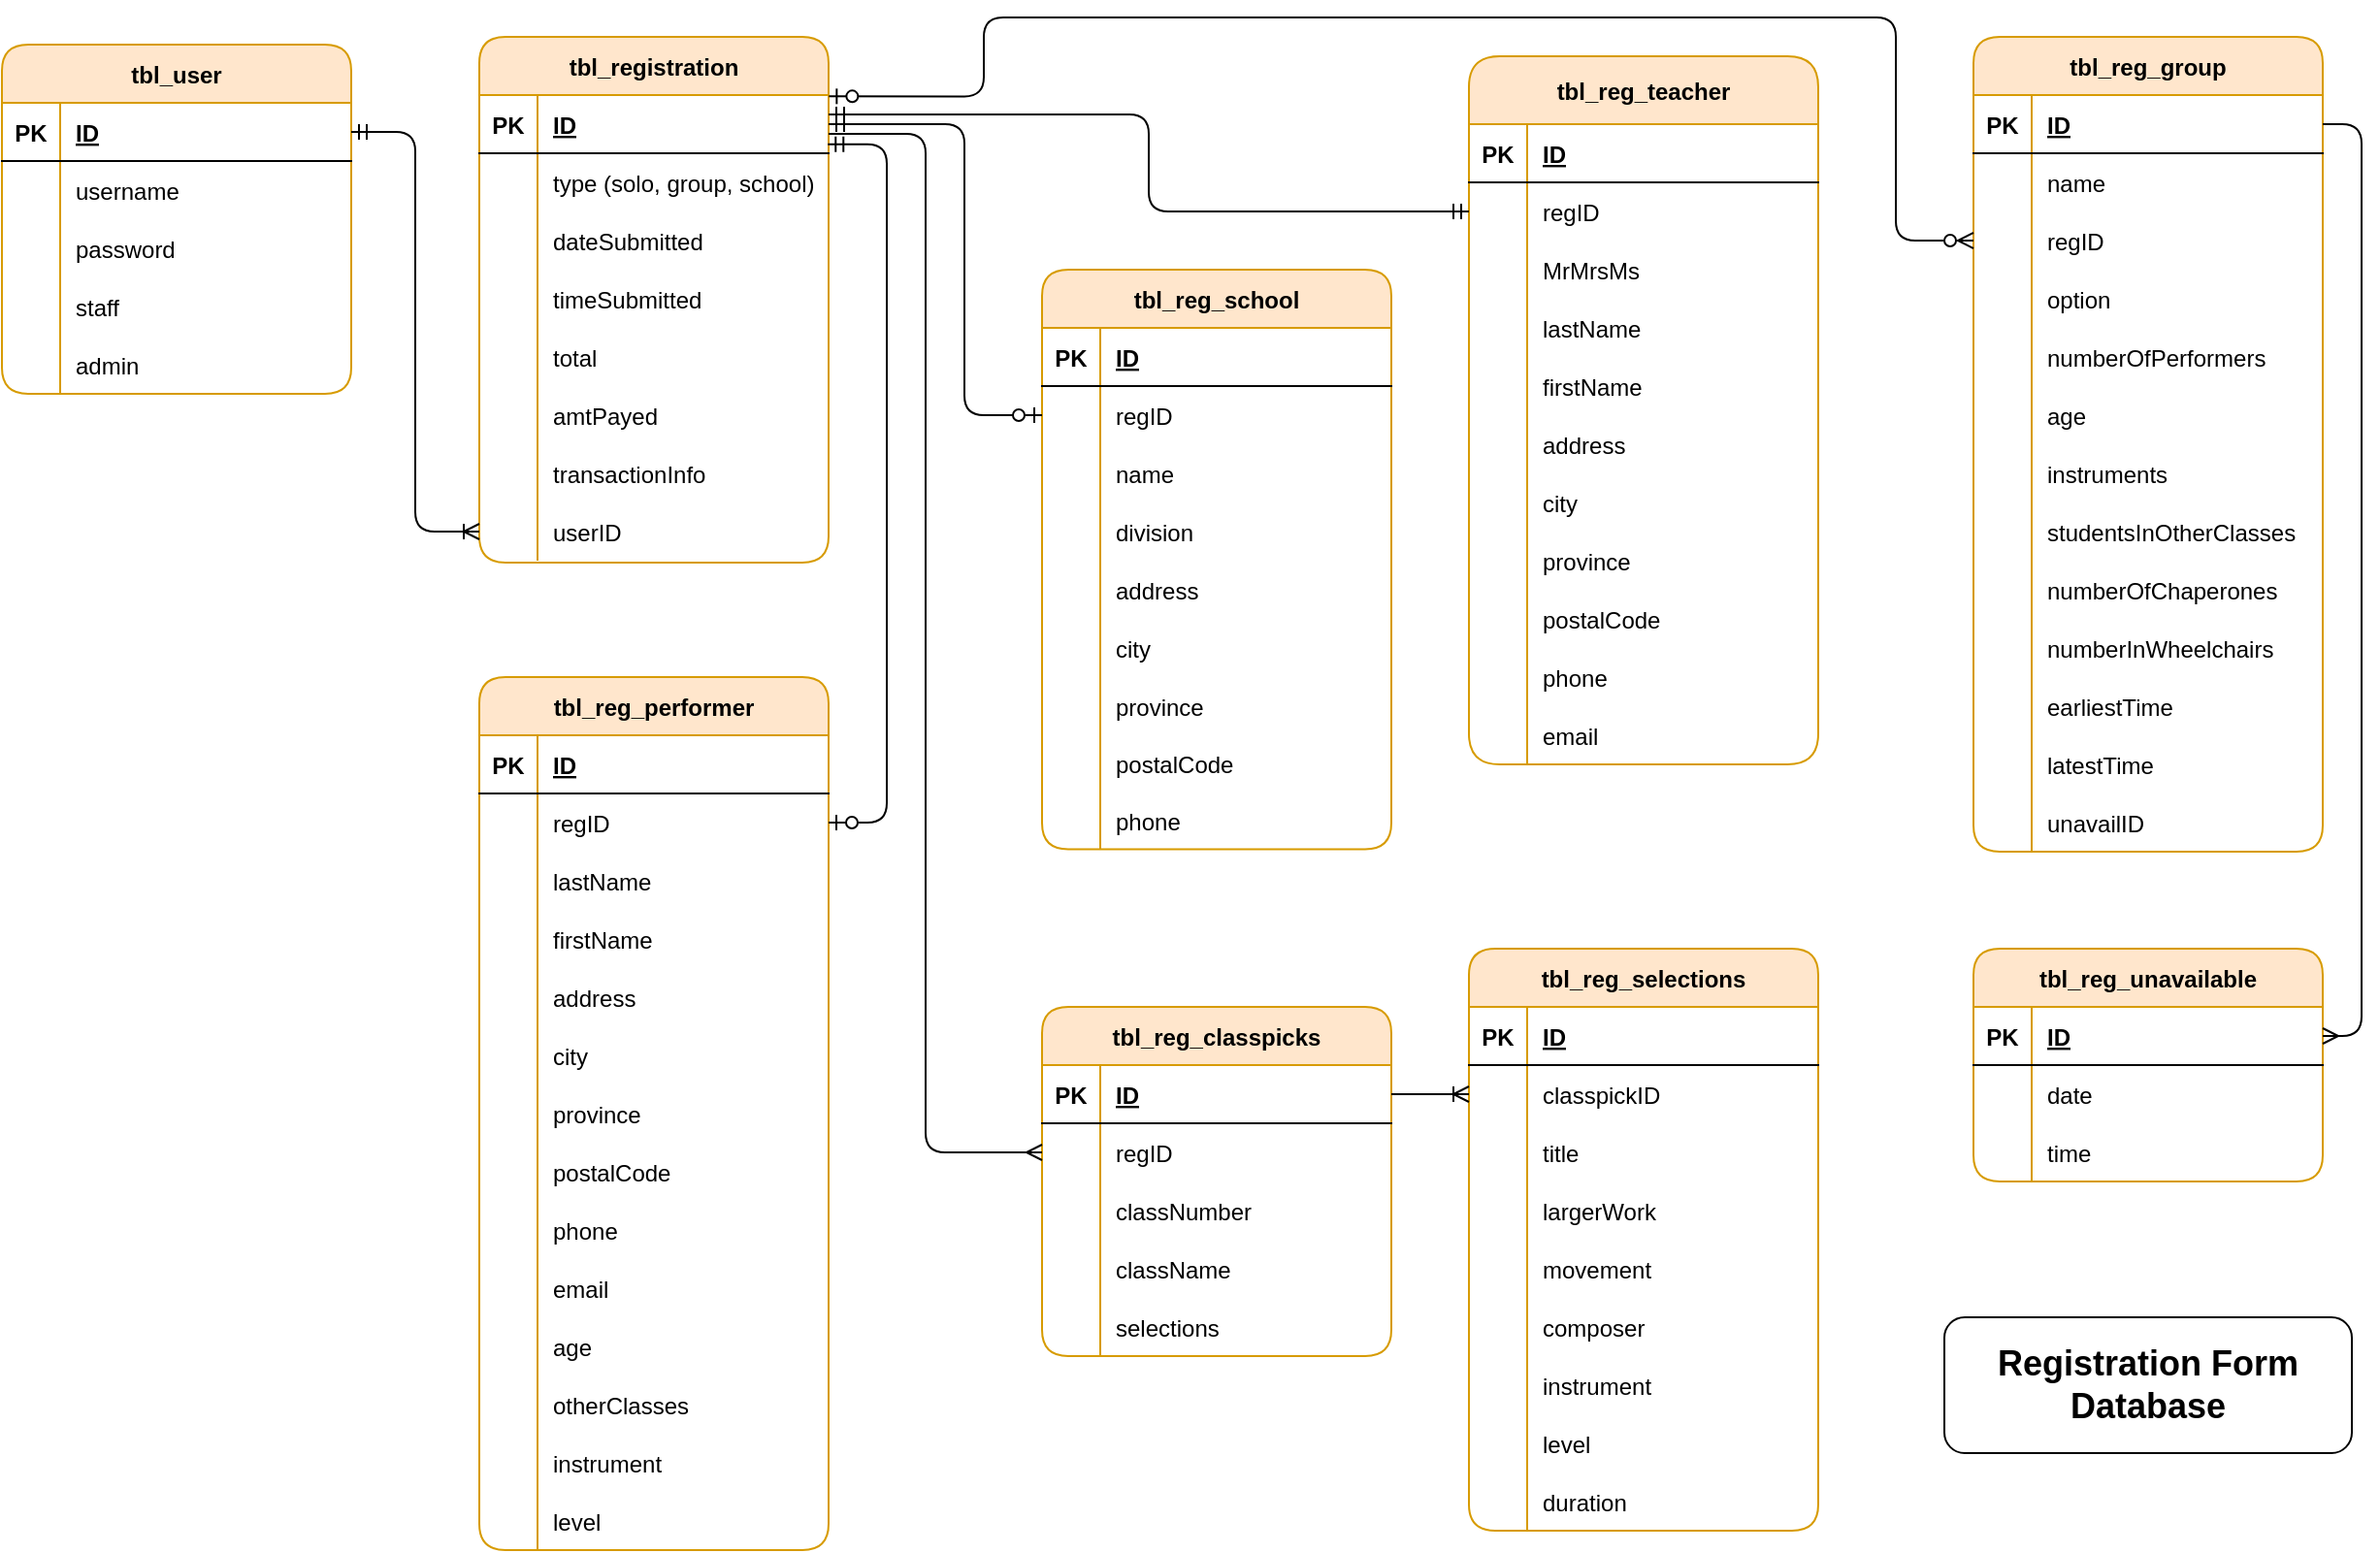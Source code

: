 <mxfile version="19.0.3" type="device" pages="2"><diagram id="U2ptqgZUeCtFM5R2L_1W" name="Page-1"><mxGraphModel dx="2062" dy="857" grid="0" gridSize="10" guides="1" tooltips="1" connect="1" arrows="1" fold="1" page="0" pageScale="1" pageWidth="1100" pageHeight="850" math="0" shadow="0"><root><mxCell id="0"/><mxCell id="1" parent="0"/><mxCell id="krenKj2kooGlON48lxzF-1" value="tbl_reg_performer" style="shape=table;startSize=30;container=1;collapsible=1;childLayout=tableLayout;fixedRows=1;rowLines=0;fontStyle=1;align=center;resizeLast=1;fillColor=#ffe6cc;strokeColor=#d79b00;rounded=1;" parent="1" vertex="1"><mxGeometry x="50" y="360" width="180" height="450" as="geometry"/></mxCell><mxCell id="krenKj2kooGlON48lxzF-2" value="" style="shape=partialRectangle;collapsible=0;dropTarget=0;pointerEvents=0;fillColor=none;top=0;left=0;bottom=1;right=0;points=[[0,0.5],[1,0.5]];portConstraint=eastwest;" parent="krenKj2kooGlON48lxzF-1" vertex="1"><mxGeometry y="30" width="180" height="30" as="geometry"/></mxCell><mxCell id="krenKj2kooGlON48lxzF-3" value="PK" style="shape=partialRectangle;connectable=0;fillColor=none;top=0;left=0;bottom=0;right=0;fontStyle=1;overflow=hidden;" parent="krenKj2kooGlON48lxzF-2" vertex="1"><mxGeometry width="30" height="30" as="geometry"><mxRectangle width="30" height="30" as="alternateBounds"/></mxGeometry></mxCell><mxCell id="krenKj2kooGlON48lxzF-4" value="ID" style="shape=partialRectangle;connectable=0;fillColor=none;top=0;left=0;bottom=0;right=0;align=left;spacingLeft=6;fontStyle=5;overflow=hidden;" parent="krenKj2kooGlON48lxzF-2" vertex="1"><mxGeometry x="30" width="150" height="30" as="geometry"><mxRectangle width="150" height="30" as="alternateBounds"/></mxGeometry></mxCell><mxCell id="krenKj2kooGlON48lxzF-5" value="" style="shape=partialRectangle;collapsible=0;dropTarget=0;pointerEvents=0;fillColor=none;top=0;left=0;bottom=0;right=0;points=[[0,0.5],[1,0.5]];portConstraint=eastwest;" parent="krenKj2kooGlON48lxzF-1" vertex="1"><mxGeometry y="60" width="180" height="30" as="geometry"/></mxCell><mxCell id="krenKj2kooGlON48lxzF-6" value="" style="shape=partialRectangle;connectable=0;fillColor=none;top=0;left=0;bottom=0;right=0;editable=1;overflow=hidden;" parent="krenKj2kooGlON48lxzF-5" vertex="1"><mxGeometry width="30" height="30" as="geometry"><mxRectangle width="30" height="30" as="alternateBounds"/></mxGeometry></mxCell><mxCell id="krenKj2kooGlON48lxzF-7" value="regID" style="shape=partialRectangle;connectable=0;fillColor=none;top=0;left=0;bottom=0;right=0;align=left;spacingLeft=6;overflow=hidden;" parent="krenKj2kooGlON48lxzF-5" vertex="1"><mxGeometry x="30" width="150" height="30" as="geometry"><mxRectangle width="150" height="30" as="alternateBounds"/></mxGeometry></mxCell><mxCell id="krenKj2kooGlON48lxzF-219" value="" style="shape=partialRectangle;collapsible=0;dropTarget=0;pointerEvents=0;fillColor=none;top=0;left=0;bottom=0;right=0;points=[[0,0.5],[1,0.5]];portConstraint=eastwest;" parent="krenKj2kooGlON48lxzF-1" vertex="1"><mxGeometry y="90" width="180" height="30" as="geometry"/></mxCell><mxCell id="krenKj2kooGlON48lxzF-220" value="" style="shape=partialRectangle;connectable=0;fillColor=none;top=0;left=0;bottom=0;right=0;editable=1;overflow=hidden;" parent="krenKj2kooGlON48lxzF-219" vertex="1"><mxGeometry width="30" height="30" as="geometry"><mxRectangle width="30" height="30" as="alternateBounds"/></mxGeometry></mxCell><mxCell id="krenKj2kooGlON48lxzF-221" value="lastName" style="shape=partialRectangle;connectable=0;fillColor=none;top=0;left=0;bottom=0;right=0;align=left;spacingLeft=6;overflow=hidden;" parent="krenKj2kooGlON48lxzF-219" vertex="1"><mxGeometry x="30" width="150" height="30" as="geometry"><mxRectangle width="150" height="30" as="alternateBounds"/></mxGeometry></mxCell><mxCell id="krenKj2kooGlON48lxzF-8" value="" style="shape=partialRectangle;collapsible=0;dropTarget=0;pointerEvents=0;fillColor=none;top=0;left=0;bottom=0;right=0;points=[[0,0.5],[1,0.5]];portConstraint=eastwest;" parent="krenKj2kooGlON48lxzF-1" vertex="1"><mxGeometry y="120" width="180" height="30" as="geometry"/></mxCell><mxCell id="krenKj2kooGlON48lxzF-9" value="" style="shape=partialRectangle;connectable=0;fillColor=none;top=0;left=0;bottom=0;right=0;editable=1;overflow=hidden;" parent="krenKj2kooGlON48lxzF-8" vertex="1"><mxGeometry width="30" height="30" as="geometry"><mxRectangle width="30" height="30" as="alternateBounds"/></mxGeometry></mxCell><mxCell id="krenKj2kooGlON48lxzF-10" value="firstName" style="shape=partialRectangle;connectable=0;fillColor=none;top=0;left=0;bottom=0;right=0;align=left;spacingLeft=6;overflow=hidden;" parent="krenKj2kooGlON48lxzF-8" vertex="1"><mxGeometry x="30" width="150" height="30" as="geometry"><mxRectangle width="150" height="30" as="alternateBounds"/></mxGeometry></mxCell><mxCell id="krenKj2kooGlON48lxzF-11" value="" style="shape=partialRectangle;collapsible=0;dropTarget=0;pointerEvents=0;fillColor=none;top=0;left=0;bottom=0;right=0;points=[[0,0.5],[1,0.5]];portConstraint=eastwest;" parent="krenKj2kooGlON48lxzF-1" vertex="1"><mxGeometry y="150" width="180" height="30" as="geometry"/></mxCell><mxCell id="krenKj2kooGlON48lxzF-12" value="" style="shape=partialRectangle;connectable=0;fillColor=none;top=0;left=0;bottom=0;right=0;editable=1;overflow=hidden;" parent="krenKj2kooGlON48lxzF-11" vertex="1"><mxGeometry width="30" height="30" as="geometry"><mxRectangle width="30" height="30" as="alternateBounds"/></mxGeometry></mxCell><mxCell id="krenKj2kooGlON48lxzF-13" value="address" style="shape=partialRectangle;connectable=0;fillColor=none;top=0;left=0;bottom=0;right=0;align=left;spacingLeft=6;overflow=hidden;" parent="krenKj2kooGlON48lxzF-11" vertex="1"><mxGeometry x="30" width="150" height="30" as="geometry"><mxRectangle width="150" height="30" as="alternateBounds"/></mxGeometry></mxCell><mxCell id="krenKj2kooGlON48lxzF-14" value="" style="shape=partialRectangle;collapsible=0;dropTarget=0;pointerEvents=0;fillColor=none;top=0;left=0;bottom=0;right=0;points=[[0,0.5],[1,0.5]];portConstraint=eastwest;" parent="krenKj2kooGlON48lxzF-1" vertex="1"><mxGeometry y="180" width="180" height="30" as="geometry"/></mxCell><mxCell id="krenKj2kooGlON48lxzF-15" value="" style="shape=partialRectangle;connectable=0;fillColor=none;top=0;left=0;bottom=0;right=0;editable=1;overflow=hidden;" parent="krenKj2kooGlON48lxzF-14" vertex="1"><mxGeometry width="30" height="30" as="geometry"><mxRectangle width="30" height="30" as="alternateBounds"/></mxGeometry></mxCell><mxCell id="krenKj2kooGlON48lxzF-16" value="city" style="shape=partialRectangle;connectable=0;fillColor=none;top=0;left=0;bottom=0;right=0;align=left;spacingLeft=6;overflow=hidden;" parent="krenKj2kooGlON48lxzF-14" vertex="1"><mxGeometry x="30" width="150" height="30" as="geometry"><mxRectangle width="150" height="30" as="alternateBounds"/></mxGeometry></mxCell><mxCell id="krenKj2kooGlON48lxzF-17" value="" style="shape=partialRectangle;collapsible=0;dropTarget=0;pointerEvents=0;fillColor=none;top=0;left=0;bottom=0;right=0;points=[[0,0.5],[1,0.5]];portConstraint=eastwest;" parent="krenKj2kooGlON48lxzF-1" vertex="1"><mxGeometry y="210" width="180" height="30" as="geometry"/></mxCell><mxCell id="krenKj2kooGlON48lxzF-18" value="" style="shape=partialRectangle;connectable=0;fillColor=none;top=0;left=0;bottom=0;right=0;editable=1;overflow=hidden;" parent="krenKj2kooGlON48lxzF-17" vertex="1"><mxGeometry width="30" height="30" as="geometry"><mxRectangle width="30" height="30" as="alternateBounds"/></mxGeometry></mxCell><mxCell id="krenKj2kooGlON48lxzF-19" value="province" style="shape=partialRectangle;connectable=0;fillColor=none;top=0;left=0;bottom=0;right=0;align=left;spacingLeft=6;overflow=hidden;" parent="krenKj2kooGlON48lxzF-17" vertex="1"><mxGeometry x="30" width="150" height="30" as="geometry"><mxRectangle width="150" height="30" as="alternateBounds"/></mxGeometry></mxCell><mxCell id="krenKj2kooGlON48lxzF-20" value="" style="shape=partialRectangle;collapsible=0;dropTarget=0;pointerEvents=0;fillColor=none;top=0;left=0;bottom=0;right=0;points=[[0,0.5],[1,0.5]];portConstraint=eastwest;" parent="krenKj2kooGlON48lxzF-1" vertex="1"><mxGeometry y="240" width="180" height="30" as="geometry"/></mxCell><mxCell id="krenKj2kooGlON48lxzF-21" value="" style="shape=partialRectangle;connectable=0;fillColor=none;top=0;left=0;bottom=0;right=0;editable=1;overflow=hidden;" parent="krenKj2kooGlON48lxzF-20" vertex="1"><mxGeometry width="30" height="30" as="geometry"><mxRectangle width="30" height="30" as="alternateBounds"/></mxGeometry></mxCell><mxCell id="krenKj2kooGlON48lxzF-22" value="postalCode" style="shape=partialRectangle;connectable=0;fillColor=none;top=0;left=0;bottom=0;right=0;align=left;spacingLeft=6;overflow=hidden;" parent="krenKj2kooGlON48lxzF-20" vertex="1"><mxGeometry x="30" width="150" height="30" as="geometry"><mxRectangle width="150" height="30" as="alternateBounds"/></mxGeometry></mxCell><mxCell id="krenKj2kooGlON48lxzF-23" value="" style="shape=partialRectangle;collapsible=0;dropTarget=0;pointerEvents=0;fillColor=none;top=0;left=0;bottom=0;right=0;points=[[0,0.5],[1,0.5]];portConstraint=eastwest;" parent="krenKj2kooGlON48lxzF-1" vertex="1"><mxGeometry y="270" width="180" height="30" as="geometry"/></mxCell><mxCell id="krenKj2kooGlON48lxzF-24" value="" style="shape=partialRectangle;connectable=0;fillColor=none;top=0;left=0;bottom=0;right=0;editable=1;overflow=hidden;" parent="krenKj2kooGlON48lxzF-23" vertex="1"><mxGeometry width="30" height="30" as="geometry"><mxRectangle width="30" height="30" as="alternateBounds"/></mxGeometry></mxCell><mxCell id="krenKj2kooGlON48lxzF-25" value="phone" style="shape=partialRectangle;connectable=0;fillColor=none;top=0;left=0;bottom=0;right=0;align=left;spacingLeft=6;overflow=hidden;" parent="krenKj2kooGlON48lxzF-23" vertex="1"><mxGeometry x="30" width="150" height="30" as="geometry"><mxRectangle width="150" height="30" as="alternateBounds"/></mxGeometry></mxCell><mxCell id="krenKj2kooGlON48lxzF-26" value="" style="shape=partialRectangle;collapsible=0;dropTarget=0;pointerEvents=0;fillColor=none;top=0;left=0;bottom=0;right=0;points=[[0,0.5],[1,0.5]];portConstraint=eastwest;" parent="krenKj2kooGlON48lxzF-1" vertex="1"><mxGeometry y="300" width="180" height="30" as="geometry"/></mxCell><mxCell id="krenKj2kooGlON48lxzF-27" value="" style="shape=partialRectangle;connectable=0;fillColor=none;top=0;left=0;bottom=0;right=0;editable=1;overflow=hidden;" parent="krenKj2kooGlON48lxzF-26" vertex="1"><mxGeometry width="30" height="30" as="geometry"><mxRectangle width="30" height="30" as="alternateBounds"/></mxGeometry></mxCell><mxCell id="krenKj2kooGlON48lxzF-28" value="email" style="shape=partialRectangle;connectable=0;fillColor=none;top=0;left=0;bottom=0;right=0;align=left;spacingLeft=6;overflow=hidden;" parent="krenKj2kooGlON48lxzF-26" vertex="1"><mxGeometry x="30" width="150" height="30" as="geometry"><mxRectangle width="150" height="30" as="alternateBounds"/></mxGeometry></mxCell><mxCell id="krenKj2kooGlON48lxzF-29" value="" style="shape=partialRectangle;collapsible=0;dropTarget=0;pointerEvents=0;fillColor=none;top=0;left=0;bottom=0;right=0;points=[[0,0.5],[1,0.5]];portConstraint=eastwest;" parent="krenKj2kooGlON48lxzF-1" vertex="1"><mxGeometry y="330" width="180" height="30" as="geometry"/></mxCell><mxCell id="krenKj2kooGlON48lxzF-30" value="" style="shape=partialRectangle;connectable=0;fillColor=none;top=0;left=0;bottom=0;right=0;editable=1;overflow=hidden;" parent="krenKj2kooGlON48lxzF-29" vertex="1"><mxGeometry width="30" height="30" as="geometry"><mxRectangle width="30" height="30" as="alternateBounds"/></mxGeometry></mxCell><mxCell id="krenKj2kooGlON48lxzF-31" value="age" style="shape=partialRectangle;connectable=0;fillColor=none;top=0;left=0;bottom=0;right=0;align=left;spacingLeft=6;overflow=hidden;" parent="krenKj2kooGlON48lxzF-29" vertex="1"><mxGeometry x="30" width="150" height="30" as="geometry"><mxRectangle width="150" height="30" as="alternateBounds"/></mxGeometry></mxCell><mxCell id="krenKj2kooGlON48lxzF-32" value="" style="shape=partialRectangle;collapsible=0;dropTarget=0;pointerEvents=0;fillColor=none;top=0;left=0;bottom=0;right=0;points=[[0,0.5],[1,0.5]];portConstraint=eastwest;" parent="krenKj2kooGlON48lxzF-1" vertex="1"><mxGeometry y="360" width="180" height="30" as="geometry"/></mxCell><mxCell id="krenKj2kooGlON48lxzF-33" value="" style="shape=partialRectangle;connectable=0;fillColor=none;top=0;left=0;bottom=0;right=0;editable=1;overflow=hidden;" parent="krenKj2kooGlON48lxzF-32" vertex="1"><mxGeometry width="30" height="30" as="geometry"><mxRectangle width="30" height="30" as="alternateBounds"/></mxGeometry></mxCell><mxCell id="krenKj2kooGlON48lxzF-34" value="otherClasses" style="shape=partialRectangle;connectable=0;fillColor=none;top=0;left=0;bottom=0;right=0;align=left;spacingLeft=6;overflow=hidden;" parent="krenKj2kooGlON48lxzF-32" vertex="1"><mxGeometry x="30" width="150" height="30" as="geometry"><mxRectangle width="150" height="30" as="alternateBounds"/></mxGeometry></mxCell><mxCell id="krenKj2kooGlON48lxzF-35" value="" style="shape=partialRectangle;collapsible=0;dropTarget=0;pointerEvents=0;fillColor=none;top=0;left=0;bottom=0;right=0;points=[[0,0.5],[1,0.5]];portConstraint=eastwest;" parent="krenKj2kooGlON48lxzF-1" vertex="1"><mxGeometry y="390" width="180" height="30" as="geometry"/></mxCell><mxCell id="krenKj2kooGlON48lxzF-36" value="" style="shape=partialRectangle;connectable=0;fillColor=none;top=0;left=0;bottom=0;right=0;editable=1;overflow=hidden;" parent="krenKj2kooGlON48lxzF-35" vertex="1"><mxGeometry width="30" height="30" as="geometry"><mxRectangle width="30" height="30" as="alternateBounds"/></mxGeometry></mxCell><mxCell id="krenKj2kooGlON48lxzF-37" value="instrument" style="shape=partialRectangle;connectable=0;fillColor=none;top=0;left=0;bottom=0;right=0;align=left;spacingLeft=6;overflow=hidden;" parent="krenKj2kooGlON48lxzF-35" vertex="1"><mxGeometry x="30" width="150" height="30" as="geometry"><mxRectangle width="150" height="30" as="alternateBounds"/></mxGeometry></mxCell><mxCell id="krenKj2kooGlON48lxzF-38" value="" style="shape=partialRectangle;collapsible=0;dropTarget=0;pointerEvents=0;fillColor=none;top=0;left=0;bottom=0;right=0;points=[[0,0.5],[1,0.5]];portConstraint=eastwest;" parent="krenKj2kooGlON48lxzF-1" vertex="1"><mxGeometry y="420" width="180" height="30" as="geometry"/></mxCell><mxCell id="krenKj2kooGlON48lxzF-39" value="" style="shape=partialRectangle;connectable=0;fillColor=none;top=0;left=0;bottom=0;right=0;editable=1;overflow=hidden;" parent="krenKj2kooGlON48lxzF-38" vertex="1"><mxGeometry width="30" height="30" as="geometry"><mxRectangle width="30" height="30" as="alternateBounds"/></mxGeometry></mxCell><mxCell id="krenKj2kooGlON48lxzF-40" value="level" style="shape=partialRectangle;connectable=0;fillColor=none;top=0;left=0;bottom=0;right=0;align=left;spacingLeft=6;overflow=hidden;" parent="krenKj2kooGlON48lxzF-38" vertex="1"><mxGeometry x="30" width="150" height="30" as="geometry"><mxRectangle width="150" height="30" as="alternateBounds"/></mxGeometry></mxCell><mxCell id="krenKj2kooGlON48lxzF-41" value="tbl_reg_teacher" style="shape=table;startSize=35;container=1;collapsible=1;childLayout=tableLayout;fixedRows=1;rowLines=0;fontStyle=1;align=center;resizeLast=1;fillColor=#ffe6cc;strokeColor=#d79b00;rounded=1;" parent="1" vertex="1"><mxGeometry x="560" y="40" width="180" height="365" as="geometry"/></mxCell><mxCell id="krenKj2kooGlON48lxzF-42" value="" style="shape=partialRectangle;collapsible=0;dropTarget=0;pointerEvents=0;fillColor=none;top=0;left=0;bottom=1;right=0;points=[[0,0.5],[1,0.5]];portConstraint=eastwest;" parent="krenKj2kooGlON48lxzF-41" vertex="1"><mxGeometry y="35" width="180" height="30" as="geometry"/></mxCell><mxCell id="krenKj2kooGlON48lxzF-43" value="PK" style="shape=partialRectangle;connectable=0;fillColor=none;top=0;left=0;bottom=0;right=0;fontStyle=1;overflow=hidden;" parent="krenKj2kooGlON48lxzF-42" vertex="1"><mxGeometry width="30" height="30" as="geometry"><mxRectangle width="30" height="30" as="alternateBounds"/></mxGeometry></mxCell><mxCell id="krenKj2kooGlON48lxzF-44" value="ID" style="shape=partialRectangle;connectable=0;fillColor=none;top=0;left=0;bottom=0;right=0;align=left;spacingLeft=6;fontStyle=5;overflow=hidden;" parent="krenKj2kooGlON48lxzF-42" vertex="1"><mxGeometry x="30" width="150" height="30" as="geometry"><mxRectangle width="150" height="30" as="alternateBounds"/></mxGeometry></mxCell><mxCell id="krenKj2kooGlON48lxzF-45" value="" style="shape=partialRectangle;collapsible=0;dropTarget=0;pointerEvents=0;fillColor=none;top=0;left=0;bottom=0;right=0;points=[[0,0.5],[1,0.5]];portConstraint=eastwest;" parent="krenKj2kooGlON48lxzF-41" vertex="1"><mxGeometry y="65" width="180" height="30" as="geometry"/></mxCell><mxCell id="krenKj2kooGlON48lxzF-46" value="" style="shape=partialRectangle;connectable=0;fillColor=none;top=0;left=0;bottom=0;right=0;editable=1;overflow=hidden;" parent="krenKj2kooGlON48lxzF-45" vertex="1"><mxGeometry width="30" height="30" as="geometry"><mxRectangle width="30" height="30" as="alternateBounds"/></mxGeometry></mxCell><mxCell id="krenKj2kooGlON48lxzF-47" value="regID" style="shape=partialRectangle;connectable=0;fillColor=none;top=0;left=0;bottom=0;right=0;align=left;spacingLeft=6;overflow=hidden;" parent="krenKj2kooGlON48lxzF-45" vertex="1"><mxGeometry x="30" width="150" height="30" as="geometry"><mxRectangle width="150" height="30" as="alternateBounds"/></mxGeometry></mxCell><mxCell id="krenKj2kooGlON48lxzF-143" value="" style="shape=partialRectangle;collapsible=0;dropTarget=0;pointerEvents=0;fillColor=none;top=0;left=0;bottom=0;right=0;points=[[0,0.5],[1,0.5]];portConstraint=eastwest;" parent="krenKj2kooGlON48lxzF-41" vertex="1"><mxGeometry y="95" width="180" height="30" as="geometry"/></mxCell><mxCell id="krenKj2kooGlON48lxzF-144" value="" style="shape=partialRectangle;connectable=0;fillColor=none;top=0;left=0;bottom=0;right=0;editable=1;overflow=hidden;" parent="krenKj2kooGlON48lxzF-143" vertex="1"><mxGeometry width="30" height="30" as="geometry"><mxRectangle width="30" height="30" as="alternateBounds"/></mxGeometry></mxCell><mxCell id="krenKj2kooGlON48lxzF-145" value="MrMrsMs" style="shape=partialRectangle;connectable=0;fillColor=none;top=0;left=0;bottom=0;right=0;align=left;spacingLeft=6;overflow=hidden;" parent="krenKj2kooGlON48lxzF-143" vertex="1"><mxGeometry x="30" width="150" height="30" as="geometry"><mxRectangle width="150" height="30" as="alternateBounds"/></mxGeometry></mxCell><mxCell id="krenKj2kooGlON48lxzF-181" value="" style="shape=partialRectangle;collapsible=0;dropTarget=0;pointerEvents=0;fillColor=none;top=0;left=0;bottom=0;right=0;points=[[0,0.5],[1,0.5]];portConstraint=eastwest;" parent="krenKj2kooGlON48lxzF-41" vertex="1"><mxGeometry y="125" width="180" height="30" as="geometry"/></mxCell><mxCell id="krenKj2kooGlON48lxzF-182" value="" style="shape=partialRectangle;connectable=0;fillColor=none;top=0;left=0;bottom=0;right=0;editable=1;overflow=hidden;" parent="krenKj2kooGlON48lxzF-181" vertex="1"><mxGeometry width="30" height="30" as="geometry"><mxRectangle width="30" height="30" as="alternateBounds"/></mxGeometry></mxCell><mxCell id="krenKj2kooGlON48lxzF-183" value="lastName" style="shape=partialRectangle;connectable=0;fillColor=none;top=0;left=0;bottom=0;right=0;align=left;spacingLeft=6;overflow=hidden;" parent="krenKj2kooGlON48lxzF-181" vertex="1"><mxGeometry x="30" width="150" height="30" as="geometry"><mxRectangle width="150" height="30" as="alternateBounds"/></mxGeometry></mxCell><mxCell id="krenKj2kooGlON48lxzF-48" value="" style="shape=partialRectangle;collapsible=0;dropTarget=0;pointerEvents=0;fillColor=none;top=0;left=0;bottom=0;right=0;points=[[0,0.5],[1,0.5]];portConstraint=eastwest;" parent="krenKj2kooGlON48lxzF-41" vertex="1"><mxGeometry y="155" width="180" height="30" as="geometry"/></mxCell><mxCell id="krenKj2kooGlON48lxzF-49" value="" style="shape=partialRectangle;connectable=0;fillColor=none;top=0;left=0;bottom=0;right=0;editable=1;overflow=hidden;" parent="krenKj2kooGlON48lxzF-48" vertex="1"><mxGeometry width="30" height="30" as="geometry"><mxRectangle width="30" height="30" as="alternateBounds"/></mxGeometry></mxCell><mxCell id="krenKj2kooGlON48lxzF-50" value="firstName" style="shape=partialRectangle;connectable=0;fillColor=none;top=0;left=0;bottom=0;right=0;align=left;spacingLeft=6;overflow=hidden;" parent="krenKj2kooGlON48lxzF-48" vertex="1"><mxGeometry x="30" width="150" height="30" as="geometry"><mxRectangle width="150" height="30" as="alternateBounds"/></mxGeometry></mxCell><mxCell id="krenKj2kooGlON48lxzF-51" value="" style="shape=partialRectangle;collapsible=0;dropTarget=0;pointerEvents=0;fillColor=none;top=0;left=0;bottom=0;right=0;points=[[0,0.5],[1,0.5]];portConstraint=eastwest;" parent="krenKj2kooGlON48lxzF-41" vertex="1"><mxGeometry y="185" width="180" height="30" as="geometry"/></mxCell><mxCell id="krenKj2kooGlON48lxzF-52" value="" style="shape=partialRectangle;connectable=0;fillColor=none;top=0;left=0;bottom=0;right=0;editable=1;overflow=hidden;" parent="krenKj2kooGlON48lxzF-51" vertex="1"><mxGeometry width="30" height="30" as="geometry"><mxRectangle width="30" height="30" as="alternateBounds"/></mxGeometry></mxCell><mxCell id="krenKj2kooGlON48lxzF-53" value="address" style="shape=partialRectangle;connectable=0;fillColor=none;top=0;left=0;bottom=0;right=0;align=left;spacingLeft=6;overflow=hidden;" parent="krenKj2kooGlON48lxzF-51" vertex="1"><mxGeometry x="30" width="150" height="30" as="geometry"><mxRectangle width="150" height="30" as="alternateBounds"/></mxGeometry></mxCell><mxCell id="krenKj2kooGlON48lxzF-62" value="" style="shape=partialRectangle;collapsible=0;dropTarget=0;pointerEvents=0;fillColor=none;top=0;left=0;bottom=0;right=0;points=[[0,0.5],[1,0.5]];portConstraint=eastwest;" parent="krenKj2kooGlON48lxzF-41" vertex="1"><mxGeometry y="215" width="180" height="30" as="geometry"/></mxCell><mxCell id="krenKj2kooGlON48lxzF-63" value="" style="shape=partialRectangle;connectable=0;fillColor=none;top=0;left=0;bottom=0;right=0;editable=1;overflow=hidden;" parent="krenKj2kooGlON48lxzF-62" vertex="1"><mxGeometry width="30" height="30" as="geometry"><mxRectangle width="30" height="30" as="alternateBounds"/></mxGeometry></mxCell><mxCell id="krenKj2kooGlON48lxzF-64" value="city" style="shape=partialRectangle;connectable=0;fillColor=none;top=0;left=0;bottom=0;right=0;align=left;spacingLeft=6;overflow=hidden;" parent="krenKj2kooGlON48lxzF-62" vertex="1"><mxGeometry x="30" width="150" height="30" as="geometry"><mxRectangle width="150" height="30" as="alternateBounds"/></mxGeometry></mxCell><mxCell id="krenKj2kooGlON48lxzF-65" value="" style="shape=partialRectangle;collapsible=0;dropTarget=0;pointerEvents=0;fillColor=none;top=0;left=0;bottom=0;right=0;points=[[0,0.5],[1,0.5]];portConstraint=eastwest;" parent="krenKj2kooGlON48lxzF-41" vertex="1"><mxGeometry y="245" width="180" height="30" as="geometry"/></mxCell><mxCell id="krenKj2kooGlON48lxzF-66" value="" style="shape=partialRectangle;connectable=0;fillColor=none;top=0;left=0;bottom=0;right=0;editable=1;overflow=hidden;" parent="krenKj2kooGlON48lxzF-65" vertex="1"><mxGeometry width="30" height="30" as="geometry"><mxRectangle width="30" height="30" as="alternateBounds"/></mxGeometry></mxCell><mxCell id="krenKj2kooGlON48lxzF-67" value="province" style="shape=partialRectangle;connectable=0;fillColor=none;top=0;left=0;bottom=0;right=0;align=left;spacingLeft=6;overflow=hidden;" parent="krenKj2kooGlON48lxzF-65" vertex="1"><mxGeometry x="30" width="150" height="30" as="geometry"><mxRectangle width="150" height="30" as="alternateBounds"/></mxGeometry></mxCell><mxCell id="krenKj2kooGlON48lxzF-68" value="" style="shape=partialRectangle;collapsible=0;dropTarget=0;pointerEvents=0;fillColor=none;top=0;left=0;bottom=0;right=0;points=[[0,0.5],[1,0.5]];portConstraint=eastwest;" parent="krenKj2kooGlON48lxzF-41" vertex="1"><mxGeometry y="275" width="180" height="30" as="geometry"/></mxCell><mxCell id="krenKj2kooGlON48lxzF-69" value="" style="shape=partialRectangle;connectable=0;fillColor=none;top=0;left=0;bottom=0;right=0;editable=1;overflow=hidden;" parent="krenKj2kooGlON48lxzF-68" vertex="1"><mxGeometry width="30" height="30" as="geometry"><mxRectangle width="30" height="30" as="alternateBounds"/></mxGeometry></mxCell><mxCell id="krenKj2kooGlON48lxzF-70" value="postalCode" style="shape=partialRectangle;connectable=0;fillColor=none;top=0;left=0;bottom=0;right=0;align=left;spacingLeft=6;overflow=hidden;" parent="krenKj2kooGlON48lxzF-68" vertex="1"><mxGeometry x="30" width="150" height="30" as="geometry"><mxRectangle width="150" height="30" as="alternateBounds"/></mxGeometry></mxCell><mxCell id="krenKj2kooGlON48lxzF-71" value="" style="shape=partialRectangle;collapsible=0;dropTarget=0;pointerEvents=0;fillColor=none;top=0;left=0;bottom=0;right=0;points=[[0,0.5],[1,0.5]];portConstraint=eastwest;" parent="krenKj2kooGlON48lxzF-41" vertex="1"><mxGeometry y="305" width="180" height="30" as="geometry"/></mxCell><mxCell id="krenKj2kooGlON48lxzF-72" value="" style="shape=partialRectangle;connectable=0;fillColor=none;top=0;left=0;bottom=0;right=0;editable=1;overflow=hidden;" parent="krenKj2kooGlON48lxzF-71" vertex="1"><mxGeometry width="30" height="30" as="geometry"><mxRectangle width="30" height="30" as="alternateBounds"/></mxGeometry></mxCell><mxCell id="krenKj2kooGlON48lxzF-73" value="phone" style="shape=partialRectangle;connectable=0;fillColor=none;top=0;left=0;bottom=0;right=0;align=left;spacingLeft=6;overflow=hidden;" parent="krenKj2kooGlON48lxzF-71" vertex="1"><mxGeometry x="30" width="150" height="30" as="geometry"><mxRectangle width="150" height="30" as="alternateBounds"/></mxGeometry></mxCell><mxCell id="krenKj2kooGlON48lxzF-74" value="" style="shape=partialRectangle;collapsible=0;dropTarget=0;pointerEvents=0;fillColor=none;top=0;left=0;bottom=0;right=0;points=[[0,0.5],[1,0.5]];portConstraint=eastwest;" parent="krenKj2kooGlON48lxzF-41" vertex="1"><mxGeometry y="335" width="180" height="30" as="geometry"/></mxCell><mxCell id="krenKj2kooGlON48lxzF-75" value="" style="shape=partialRectangle;connectable=0;fillColor=none;top=0;left=0;bottom=0;right=0;editable=1;overflow=hidden;" parent="krenKj2kooGlON48lxzF-74" vertex="1"><mxGeometry width="30" height="30" as="geometry"><mxRectangle width="30" height="30" as="alternateBounds"/></mxGeometry></mxCell><mxCell id="krenKj2kooGlON48lxzF-76" value="email" style="shape=partialRectangle;connectable=0;fillColor=none;top=0;left=0;bottom=0;right=0;align=left;spacingLeft=6;overflow=hidden;" parent="krenKj2kooGlON48lxzF-74" vertex="1"><mxGeometry x="30" width="150" height="30" as="geometry"><mxRectangle width="150" height="30" as="alternateBounds"/></mxGeometry></mxCell><mxCell id="krenKj2kooGlON48lxzF-77" value="tbl_reg_group" style="shape=table;startSize=30;container=1;collapsible=1;childLayout=tableLayout;fixedRows=1;rowLines=0;fontStyle=1;align=center;resizeLast=1;fillColor=#ffe6cc;strokeColor=#d79b00;rounded=1;" parent="1" vertex="1"><mxGeometry x="820" y="30" width="180" height="420" as="geometry"/></mxCell><mxCell id="krenKj2kooGlON48lxzF-78" value="" style="shape=partialRectangle;collapsible=0;dropTarget=0;pointerEvents=0;fillColor=none;top=0;left=0;bottom=1;right=0;points=[[0,0.5],[1,0.5]];portConstraint=eastwest;" parent="krenKj2kooGlON48lxzF-77" vertex="1"><mxGeometry y="30" width="180" height="30" as="geometry"/></mxCell><mxCell id="krenKj2kooGlON48lxzF-79" value="PK" style="shape=partialRectangle;connectable=0;fillColor=none;top=0;left=0;bottom=0;right=0;fontStyle=1;overflow=hidden;" parent="krenKj2kooGlON48lxzF-78" vertex="1"><mxGeometry width="30" height="30" as="geometry"><mxRectangle width="30" height="30" as="alternateBounds"/></mxGeometry></mxCell><mxCell id="krenKj2kooGlON48lxzF-80" value="ID" style="shape=partialRectangle;connectable=0;fillColor=none;top=0;left=0;bottom=0;right=0;align=left;spacingLeft=6;fontStyle=5;overflow=hidden;" parent="krenKj2kooGlON48lxzF-78" vertex="1"><mxGeometry x="30" width="150" height="30" as="geometry"><mxRectangle width="150" height="30" as="alternateBounds"/></mxGeometry></mxCell><mxCell id="krenKj2kooGlON48lxzF-214" value="" style="shape=partialRectangle;collapsible=0;dropTarget=0;pointerEvents=0;fillColor=none;top=0;left=0;bottom=0;right=0;points=[[0,0.5],[1,0.5]];portConstraint=eastwest;" parent="krenKj2kooGlON48lxzF-77" vertex="1"><mxGeometry y="60" width="180" height="30" as="geometry"/></mxCell><mxCell id="krenKj2kooGlON48lxzF-215" value="" style="shape=partialRectangle;connectable=0;fillColor=none;top=0;left=0;bottom=0;right=0;editable=1;overflow=hidden;" parent="krenKj2kooGlON48lxzF-214" vertex="1"><mxGeometry width="30" height="30" as="geometry"><mxRectangle width="30" height="30" as="alternateBounds"/></mxGeometry></mxCell><mxCell id="krenKj2kooGlON48lxzF-216" value="name" style="shape=partialRectangle;connectable=0;fillColor=none;top=0;left=0;bottom=0;right=0;align=left;spacingLeft=6;overflow=hidden;" parent="krenKj2kooGlON48lxzF-214" vertex="1"><mxGeometry x="30" width="150" height="30" as="geometry"><mxRectangle width="150" height="30" as="alternateBounds"/></mxGeometry></mxCell><mxCell id="krenKj2kooGlON48lxzF-81" value="" style="shape=partialRectangle;collapsible=0;dropTarget=0;pointerEvents=0;fillColor=none;top=0;left=0;bottom=0;right=0;points=[[0,0.5],[1,0.5]];portConstraint=eastwest;" parent="krenKj2kooGlON48lxzF-77" vertex="1"><mxGeometry y="90" width="180" height="30" as="geometry"/></mxCell><mxCell id="krenKj2kooGlON48lxzF-82" value="" style="shape=partialRectangle;connectable=0;fillColor=none;top=0;left=0;bottom=0;right=0;editable=1;overflow=hidden;" parent="krenKj2kooGlON48lxzF-81" vertex="1"><mxGeometry width="30" height="30" as="geometry"><mxRectangle width="30" height="30" as="alternateBounds"/></mxGeometry></mxCell><mxCell id="krenKj2kooGlON48lxzF-83" value="regID" style="shape=partialRectangle;connectable=0;fillColor=none;top=0;left=0;bottom=0;right=0;align=left;spacingLeft=6;overflow=hidden;" parent="krenKj2kooGlON48lxzF-81" vertex="1"><mxGeometry x="30" width="150" height="30" as="geometry"><mxRectangle width="150" height="30" as="alternateBounds"/></mxGeometry></mxCell><mxCell id="krenKj2kooGlON48lxzF-84" value="" style="shape=partialRectangle;collapsible=0;dropTarget=0;pointerEvents=0;fillColor=none;top=0;left=0;bottom=0;right=0;points=[[0,0.5],[1,0.5]];portConstraint=eastwest;" parent="krenKj2kooGlON48lxzF-77" vertex="1"><mxGeometry y="120" width="180" height="30" as="geometry"/></mxCell><mxCell id="krenKj2kooGlON48lxzF-85" value="" style="shape=partialRectangle;connectable=0;fillColor=none;top=0;left=0;bottom=0;right=0;editable=1;overflow=hidden;" parent="krenKj2kooGlON48lxzF-84" vertex="1"><mxGeometry width="30" height="30" as="geometry"><mxRectangle width="30" height="30" as="alternateBounds"/></mxGeometry></mxCell><mxCell id="krenKj2kooGlON48lxzF-86" value="option" style="shape=partialRectangle;connectable=0;fillColor=none;top=0;left=0;bottom=0;right=0;align=left;spacingLeft=6;overflow=hidden;" parent="krenKj2kooGlON48lxzF-84" vertex="1"><mxGeometry x="30" width="150" height="30" as="geometry"><mxRectangle width="150" height="30" as="alternateBounds"/></mxGeometry></mxCell><mxCell id="krenKj2kooGlON48lxzF-87" value="" style="shape=partialRectangle;collapsible=0;dropTarget=0;pointerEvents=0;fillColor=none;top=0;left=0;bottom=0;right=0;points=[[0,0.5],[1,0.5]];portConstraint=eastwest;" parent="krenKj2kooGlON48lxzF-77" vertex="1"><mxGeometry y="150" width="180" height="30" as="geometry"/></mxCell><mxCell id="krenKj2kooGlON48lxzF-88" value="" style="shape=partialRectangle;connectable=0;fillColor=none;top=0;left=0;bottom=0;right=0;editable=1;overflow=hidden;" parent="krenKj2kooGlON48lxzF-87" vertex="1"><mxGeometry width="30" height="30" as="geometry"><mxRectangle width="30" height="30" as="alternateBounds"/></mxGeometry></mxCell><mxCell id="krenKj2kooGlON48lxzF-89" value="numberOfPerformers" style="shape=partialRectangle;connectable=0;fillColor=none;top=0;left=0;bottom=0;right=0;align=left;spacingLeft=6;overflow=hidden;" parent="krenKj2kooGlON48lxzF-87" vertex="1"><mxGeometry x="30" width="150" height="30" as="geometry"><mxRectangle width="150" height="30" as="alternateBounds"/></mxGeometry></mxCell><mxCell id="krenKj2kooGlON48lxzF-90" value="" style="shape=partialRectangle;collapsible=0;dropTarget=0;pointerEvents=0;fillColor=none;top=0;left=0;bottom=0;right=0;points=[[0,0.5],[1,0.5]];portConstraint=eastwest;" parent="krenKj2kooGlON48lxzF-77" vertex="1"><mxGeometry y="180" width="180" height="30" as="geometry"/></mxCell><mxCell id="krenKj2kooGlON48lxzF-91" value="" style="shape=partialRectangle;connectable=0;fillColor=none;top=0;left=0;bottom=0;right=0;editable=1;overflow=hidden;" parent="krenKj2kooGlON48lxzF-90" vertex="1"><mxGeometry width="30" height="30" as="geometry"><mxRectangle width="30" height="30" as="alternateBounds"/></mxGeometry></mxCell><mxCell id="krenKj2kooGlON48lxzF-92" value="age" style="shape=partialRectangle;connectable=0;fillColor=none;top=0;left=0;bottom=0;right=0;align=left;spacingLeft=6;overflow=hidden;" parent="krenKj2kooGlON48lxzF-90" vertex="1"><mxGeometry x="30" width="150" height="30" as="geometry"><mxRectangle width="150" height="30" as="alternateBounds"/></mxGeometry></mxCell><mxCell id="krenKj2kooGlON48lxzF-93" value="" style="shape=partialRectangle;collapsible=0;dropTarget=0;pointerEvents=0;fillColor=none;top=0;left=0;bottom=0;right=0;points=[[0,0.5],[1,0.5]];portConstraint=eastwest;" parent="krenKj2kooGlON48lxzF-77" vertex="1"><mxGeometry y="210" width="180" height="30" as="geometry"/></mxCell><mxCell id="krenKj2kooGlON48lxzF-94" value="" style="shape=partialRectangle;connectable=0;fillColor=none;top=0;left=0;bottom=0;right=0;editable=1;overflow=hidden;" parent="krenKj2kooGlON48lxzF-93" vertex="1"><mxGeometry width="30" height="30" as="geometry"><mxRectangle width="30" height="30" as="alternateBounds"/></mxGeometry></mxCell><mxCell id="krenKj2kooGlON48lxzF-95" value="instruments" style="shape=partialRectangle;connectable=0;fillColor=none;top=0;left=0;bottom=0;right=0;align=left;spacingLeft=6;overflow=hidden;" parent="krenKj2kooGlON48lxzF-93" vertex="1"><mxGeometry x="30" width="150" height="30" as="geometry"><mxRectangle width="150" height="30" as="alternateBounds"/></mxGeometry></mxCell><mxCell id="krenKj2kooGlON48lxzF-96" value="" style="shape=partialRectangle;collapsible=0;dropTarget=0;pointerEvents=0;fillColor=none;top=0;left=0;bottom=0;right=0;points=[[0,0.5],[1,0.5]];portConstraint=eastwest;" parent="krenKj2kooGlON48lxzF-77" vertex="1"><mxGeometry y="240" width="180" height="30" as="geometry"/></mxCell><mxCell id="krenKj2kooGlON48lxzF-97" value="" style="shape=partialRectangle;connectable=0;fillColor=none;top=0;left=0;bottom=0;right=0;editable=1;overflow=hidden;" parent="krenKj2kooGlON48lxzF-96" vertex="1"><mxGeometry width="30" height="30" as="geometry"><mxRectangle width="30" height="30" as="alternateBounds"/></mxGeometry></mxCell><mxCell id="krenKj2kooGlON48lxzF-98" value="studentsInOtherClasses" style="shape=partialRectangle;connectable=0;fillColor=none;top=0;left=0;bottom=0;right=0;align=left;spacingLeft=6;overflow=hidden;" parent="krenKj2kooGlON48lxzF-96" vertex="1"><mxGeometry x="30" width="150" height="30" as="geometry"><mxRectangle width="150" height="30" as="alternateBounds"/></mxGeometry></mxCell><mxCell id="krenKj2kooGlON48lxzF-99" value="" style="shape=partialRectangle;collapsible=0;dropTarget=0;pointerEvents=0;fillColor=none;top=0;left=0;bottom=0;right=0;points=[[0,0.5],[1,0.5]];portConstraint=eastwest;" parent="krenKj2kooGlON48lxzF-77" vertex="1"><mxGeometry y="270" width="180" height="30" as="geometry"/></mxCell><mxCell id="krenKj2kooGlON48lxzF-100" value="" style="shape=partialRectangle;connectable=0;fillColor=none;top=0;left=0;bottom=0;right=0;editable=1;overflow=hidden;" parent="krenKj2kooGlON48lxzF-99" vertex="1"><mxGeometry width="30" height="30" as="geometry"><mxRectangle width="30" height="30" as="alternateBounds"/></mxGeometry></mxCell><mxCell id="krenKj2kooGlON48lxzF-101" value="numberOfChaperones" style="shape=partialRectangle;connectable=0;fillColor=none;top=0;left=0;bottom=0;right=0;align=left;spacingLeft=6;overflow=hidden;" parent="krenKj2kooGlON48lxzF-99" vertex="1"><mxGeometry x="30" width="150" height="30" as="geometry"><mxRectangle width="150" height="30" as="alternateBounds"/></mxGeometry></mxCell><mxCell id="krenKj2kooGlON48lxzF-102" value="" style="shape=partialRectangle;collapsible=0;dropTarget=0;pointerEvents=0;fillColor=none;top=0;left=0;bottom=0;right=0;points=[[0,0.5],[1,0.5]];portConstraint=eastwest;" parent="krenKj2kooGlON48lxzF-77" vertex="1"><mxGeometry y="300" width="180" height="30" as="geometry"/></mxCell><mxCell id="krenKj2kooGlON48lxzF-103" value="" style="shape=partialRectangle;connectable=0;fillColor=none;top=0;left=0;bottom=0;right=0;editable=1;overflow=hidden;" parent="krenKj2kooGlON48lxzF-102" vertex="1"><mxGeometry width="30" height="30" as="geometry"><mxRectangle width="30" height="30" as="alternateBounds"/></mxGeometry></mxCell><mxCell id="krenKj2kooGlON48lxzF-104" value="numberInWheelchairs" style="shape=partialRectangle;connectable=0;fillColor=none;top=0;left=0;bottom=0;right=0;align=left;spacingLeft=6;overflow=hidden;" parent="krenKj2kooGlON48lxzF-102" vertex="1"><mxGeometry x="30" width="150" height="30" as="geometry"><mxRectangle width="150" height="30" as="alternateBounds"/></mxGeometry></mxCell><mxCell id="krenKj2kooGlON48lxzF-105" value="" style="shape=partialRectangle;collapsible=0;dropTarget=0;pointerEvents=0;fillColor=none;top=0;left=0;bottom=0;right=0;points=[[0,0.5],[1,0.5]];portConstraint=eastwest;" parent="krenKj2kooGlON48lxzF-77" vertex="1"><mxGeometry y="330" width="180" height="30" as="geometry"/></mxCell><mxCell id="krenKj2kooGlON48lxzF-106" value="" style="shape=partialRectangle;connectable=0;fillColor=none;top=0;left=0;bottom=0;right=0;editable=1;overflow=hidden;" parent="krenKj2kooGlON48lxzF-105" vertex="1"><mxGeometry width="30" height="30" as="geometry"><mxRectangle width="30" height="30" as="alternateBounds"/></mxGeometry></mxCell><mxCell id="krenKj2kooGlON48lxzF-107" value="earliestTime" style="shape=partialRectangle;connectable=0;fillColor=none;top=0;left=0;bottom=0;right=0;align=left;spacingLeft=6;overflow=hidden;" parent="krenKj2kooGlON48lxzF-105" vertex="1"><mxGeometry x="30" width="150" height="30" as="geometry"><mxRectangle width="150" height="30" as="alternateBounds"/></mxGeometry></mxCell><mxCell id="krenKj2kooGlON48lxzF-108" value="" style="shape=partialRectangle;collapsible=0;dropTarget=0;pointerEvents=0;fillColor=none;top=0;left=0;bottom=0;right=0;points=[[0,0.5],[1,0.5]];portConstraint=eastwest;" parent="krenKj2kooGlON48lxzF-77" vertex="1"><mxGeometry y="360" width="180" height="30" as="geometry"/></mxCell><mxCell id="krenKj2kooGlON48lxzF-109" value="" style="shape=partialRectangle;connectable=0;fillColor=none;top=0;left=0;bottom=0;right=0;editable=1;overflow=hidden;" parent="krenKj2kooGlON48lxzF-108" vertex="1"><mxGeometry width="30" height="30" as="geometry"><mxRectangle width="30" height="30" as="alternateBounds"/></mxGeometry></mxCell><mxCell id="krenKj2kooGlON48lxzF-110" value="latestTime" style="shape=partialRectangle;connectable=0;fillColor=none;top=0;left=0;bottom=0;right=0;align=left;spacingLeft=6;overflow=hidden;" parent="krenKj2kooGlON48lxzF-108" vertex="1"><mxGeometry x="30" width="150" height="30" as="geometry"><mxRectangle width="150" height="30" as="alternateBounds"/></mxGeometry></mxCell><mxCell id="krenKj2kooGlON48lxzF-111" value="" style="shape=partialRectangle;collapsible=0;dropTarget=0;pointerEvents=0;fillColor=none;top=0;left=0;bottom=0;right=0;points=[[0,0.5],[1,0.5]];portConstraint=eastwest;" parent="krenKj2kooGlON48lxzF-77" vertex="1"><mxGeometry y="390" width="180" height="30" as="geometry"/></mxCell><mxCell id="krenKj2kooGlON48lxzF-112" value="" style="shape=partialRectangle;connectable=0;fillColor=none;top=0;left=0;bottom=0;right=0;editable=1;overflow=hidden;" parent="krenKj2kooGlON48lxzF-111" vertex="1"><mxGeometry width="30" height="30" as="geometry"><mxRectangle width="30" height="30" as="alternateBounds"/></mxGeometry></mxCell><mxCell id="krenKj2kooGlON48lxzF-113" value="unavailID" style="shape=partialRectangle;connectable=0;fillColor=none;top=0;left=0;bottom=0;right=0;align=left;spacingLeft=6;overflow=hidden;" parent="krenKj2kooGlON48lxzF-111" vertex="1"><mxGeometry x="30" width="150" height="30" as="geometry"><mxRectangle width="150" height="30" as="alternateBounds"/></mxGeometry></mxCell><mxCell id="krenKj2kooGlON48lxzF-117" value="tbl_reg_unavailable" style="shape=table;startSize=30;container=1;collapsible=1;childLayout=tableLayout;fixedRows=1;rowLines=0;fontStyle=1;align=center;resizeLast=1;fillColor=#ffe6cc;strokeColor=#d79b00;rounded=1;" parent="1" vertex="1"><mxGeometry x="820" y="500" width="180" height="120" as="geometry"/></mxCell><mxCell id="krenKj2kooGlON48lxzF-118" value="" style="shape=partialRectangle;collapsible=0;dropTarget=0;pointerEvents=0;fillColor=none;top=0;left=0;bottom=1;right=0;points=[[0,0.5],[1,0.5]];portConstraint=eastwest;" parent="krenKj2kooGlON48lxzF-117" vertex="1"><mxGeometry y="30" width="180" height="30" as="geometry"/></mxCell><mxCell id="krenKj2kooGlON48lxzF-119" value="PK" style="shape=partialRectangle;connectable=0;fillColor=none;top=0;left=0;bottom=0;right=0;fontStyle=1;overflow=hidden;" parent="krenKj2kooGlON48lxzF-118" vertex="1"><mxGeometry width="30" height="30" as="geometry"><mxRectangle width="30" height="30" as="alternateBounds"/></mxGeometry></mxCell><mxCell id="krenKj2kooGlON48lxzF-120" value="ID" style="shape=partialRectangle;connectable=0;fillColor=none;top=0;left=0;bottom=0;right=0;align=left;spacingLeft=6;fontStyle=5;overflow=hidden;" parent="krenKj2kooGlON48lxzF-118" vertex="1"><mxGeometry x="30" width="150" height="30" as="geometry"><mxRectangle width="150" height="30" as="alternateBounds"/></mxGeometry></mxCell><mxCell id="krenKj2kooGlON48lxzF-121" value="" style="shape=partialRectangle;collapsible=0;dropTarget=0;pointerEvents=0;fillColor=none;top=0;left=0;bottom=0;right=0;points=[[0,0.5],[1,0.5]];portConstraint=eastwest;" parent="krenKj2kooGlON48lxzF-117" vertex="1"><mxGeometry y="60" width="180" height="30" as="geometry"/></mxCell><mxCell id="krenKj2kooGlON48lxzF-122" value="" style="shape=partialRectangle;connectable=0;fillColor=none;top=0;left=0;bottom=0;right=0;editable=1;overflow=hidden;" parent="krenKj2kooGlON48lxzF-121" vertex="1"><mxGeometry width="30" height="30" as="geometry"><mxRectangle width="30" height="30" as="alternateBounds"/></mxGeometry></mxCell><mxCell id="krenKj2kooGlON48lxzF-123" value="date" style="shape=partialRectangle;connectable=0;fillColor=none;top=0;left=0;bottom=0;right=0;align=left;spacingLeft=6;overflow=hidden;" parent="krenKj2kooGlON48lxzF-121" vertex="1"><mxGeometry x="30" width="150" height="30" as="geometry"><mxRectangle width="150" height="30" as="alternateBounds"/></mxGeometry></mxCell><mxCell id="krenKj2kooGlON48lxzF-124" value="" style="shape=partialRectangle;collapsible=0;dropTarget=0;pointerEvents=0;fillColor=none;top=0;left=0;bottom=0;right=0;points=[[0,0.5],[1,0.5]];portConstraint=eastwest;" parent="krenKj2kooGlON48lxzF-117" vertex="1"><mxGeometry y="90" width="180" height="30" as="geometry"/></mxCell><mxCell id="krenKj2kooGlON48lxzF-125" value="" style="shape=partialRectangle;connectable=0;fillColor=none;top=0;left=0;bottom=0;right=0;editable=1;overflow=hidden;" parent="krenKj2kooGlON48lxzF-124" vertex="1"><mxGeometry width="30" height="30" as="geometry"><mxRectangle width="30" height="30" as="alternateBounds"/></mxGeometry></mxCell><mxCell id="krenKj2kooGlON48lxzF-126" value="time" style="shape=partialRectangle;connectable=0;fillColor=none;top=0;left=0;bottom=0;right=0;align=left;spacingLeft=6;overflow=hidden;" parent="krenKj2kooGlON48lxzF-124" vertex="1"><mxGeometry x="30" width="150" height="30" as="geometry"><mxRectangle width="150" height="30" as="alternateBounds"/></mxGeometry></mxCell><mxCell id="krenKj2kooGlON48lxzF-130" value="tbl_registration" style="shape=table;startSize=30;container=1;collapsible=1;childLayout=tableLayout;fixedRows=1;rowLines=0;fontStyle=1;align=center;resizeLast=1;rounded=1;fillColor=#ffe6cc;strokeColor=#d79b00;" parent="1" vertex="1"><mxGeometry x="50" y="30" width="180" height="271" as="geometry"/></mxCell><mxCell id="krenKj2kooGlON48lxzF-131" value="" style="shape=partialRectangle;collapsible=0;dropTarget=0;pointerEvents=0;fillColor=none;top=0;left=0;bottom=1;right=0;points=[[0,0.5],[1,0.5]];portConstraint=eastwest;rounded=1;" parent="krenKj2kooGlON48lxzF-130" vertex="1"><mxGeometry y="30" width="180" height="30" as="geometry"/></mxCell><mxCell id="krenKj2kooGlON48lxzF-132" value="PK" style="shape=partialRectangle;connectable=0;fillColor=none;top=0;left=0;bottom=0;right=0;fontStyle=1;overflow=hidden;rounded=1;" parent="krenKj2kooGlON48lxzF-131" vertex="1"><mxGeometry width="30" height="30" as="geometry"><mxRectangle width="30" height="30" as="alternateBounds"/></mxGeometry></mxCell><mxCell id="krenKj2kooGlON48lxzF-133" value="ID" style="shape=partialRectangle;connectable=0;fillColor=none;top=0;left=0;bottom=0;right=0;align=left;spacingLeft=6;fontStyle=5;overflow=hidden;rounded=1;" parent="krenKj2kooGlON48lxzF-131" vertex="1"><mxGeometry x="30" width="150" height="30" as="geometry"><mxRectangle width="150" height="30" as="alternateBounds"/></mxGeometry></mxCell><mxCell id="krenKj2kooGlON48lxzF-134" value="" style="shape=partialRectangle;collapsible=0;dropTarget=0;pointerEvents=0;fillColor=none;top=0;left=0;bottom=0;right=0;points=[[0,0.5],[1,0.5]];portConstraint=eastwest;rounded=1;" parent="krenKj2kooGlON48lxzF-130" vertex="1"><mxGeometry y="60" width="180" height="30" as="geometry"/></mxCell><mxCell id="krenKj2kooGlON48lxzF-135" value="" style="shape=partialRectangle;connectable=0;fillColor=none;top=0;left=0;bottom=0;right=0;editable=1;overflow=hidden;rounded=1;" parent="krenKj2kooGlON48lxzF-134" vertex="1"><mxGeometry width="30" height="30" as="geometry"><mxRectangle width="30" height="30" as="alternateBounds"/></mxGeometry></mxCell><mxCell id="krenKj2kooGlON48lxzF-136" value="type (solo, group, school)" style="shape=partialRectangle;connectable=0;fillColor=none;top=0;left=0;bottom=0;right=0;align=left;spacingLeft=6;overflow=hidden;rounded=1;" parent="krenKj2kooGlON48lxzF-134" vertex="1"><mxGeometry x="30" width="150" height="30" as="geometry"><mxRectangle width="150" height="30" as="alternateBounds"/></mxGeometry></mxCell><mxCell id="krenKj2kooGlON48lxzF-199" value="" style="shape=partialRectangle;collapsible=0;dropTarget=0;pointerEvents=0;fillColor=none;top=0;left=0;bottom=0;right=0;points=[[0,0.5],[1,0.5]];portConstraint=eastwest;rounded=1;" parent="krenKj2kooGlON48lxzF-130" vertex="1"><mxGeometry y="90" width="180" height="30" as="geometry"/></mxCell><mxCell id="krenKj2kooGlON48lxzF-200" value="" style="shape=partialRectangle;connectable=0;fillColor=none;top=0;left=0;bottom=0;right=0;editable=1;overflow=hidden;rounded=1;" parent="krenKj2kooGlON48lxzF-199" vertex="1"><mxGeometry width="30" height="30" as="geometry"><mxRectangle width="30" height="30" as="alternateBounds"/></mxGeometry></mxCell><mxCell id="krenKj2kooGlON48lxzF-201" value="dateSubmitted" style="shape=partialRectangle;connectable=0;fillColor=none;top=0;left=0;bottom=0;right=0;align=left;spacingLeft=6;overflow=hidden;rounded=1;" parent="krenKj2kooGlON48lxzF-199" vertex="1"><mxGeometry x="30" width="150" height="30" as="geometry"><mxRectangle width="150" height="30" as="alternateBounds"/></mxGeometry></mxCell><mxCell id="krenKj2kooGlON48lxzF-202" value="" style="shape=partialRectangle;collapsible=0;dropTarget=0;pointerEvents=0;fillColor=none;top=0;left=0;bottom=0;right=0;points=[[0,0.5],[1,0.5]];portConstraint=eastwest;rounded=1;" parent="krenKj2kooGlON48lxzF-130" vertex="1"><mxGeometry y="120" width="180" height="30" as="geometry"/></mxCell><mxCell id="krenKj2kooGlON48lxzF-203" value="" style="shape=partialRectangle;connectable=0;fillColor=none;top=0;left=0;bottom=0;right=0;editable=1;overflow=hidden;rounded=1;" parent="krenKj2kooGlON48lxzF-202" vertex="1"><mxGeometry width="30" height="30" as="geometry"><mxRectangle width="30" height="30" as="alternateBounds"/></mxGeometry></mxCell><mxCell id="krenKj2kooGlON48lxzF-204" value="timeSubmitted" style="shape=partialRectangle;connectable=0;fillColor=none;top=0;left=0;bottom=0;right=0;align=left;spacingLeft=6;overflow=hidden;rounded=1;" parent="krenKj2kooGlON48lxzF-202" vertex="1"><mxGeometry x="30" width="150" height="30" as="geometry"><mxRectangle width="150" height="30" as="alternateBounds"/></mxGeometry></mxCell><mxCell id="krenKj2kooGlON48lxzF-205" value="" style="shape=partialRectangle;collapsible=0;dropTarget=0;pointerEvents=0;fillColor=none;top=0;left=0;bottom=0;right=0;points=[[0,0.5],[1,0.5]];portConstraint=eastwest;rounded=1;" parent="krenKj2kooGlON48lxzF-130" vertex="1"><mxGeometry y="150" width="180" height="30" as="geometry"/></mxCell><mxCell id="krenKj2kooGlON48lxzF-206" value="" style="shape=partialRectangle;connectable=0;fillColor=none;top=0;left=0;bottom=0;right=0;editable=1;overflow=hidden;rounded=1;" parent="krenKj2kooGlON48lxzF-205" vertex="1"><mxGeometry width="30" height="30" as="geometry"><mxRectangle width="30" height="30" as="alternateBounds"/></mxGeometry></mxCell><mxCell id="krenKj2kooGlON48lxzF-207" value="total" style="shape=partialRectangle;connectable=0;fillColor=none;top=0;left=0;bottom=0;right=0;align=left;spacingLeft=6;overflow=hidden;rounded=1;" parent="krenKj2kooGlON48lxzF-205" vertex="1"><mxGeometry x="30" width="150" height="30" as="geometry"><mxRectangle width="150" height="30" as="alternateBounds"/></mxGeometry></mxCell><mxCell id="krenKj2kooGlON48lxzF-208" value="" style="shape=partialRectangle;collapsible=0;dropTarget=0;pointerEvents=0;fillColor=none;top=0;left=0;bottom=0;right=0;points=[[0,0.5],[1,0.5]];portConstraint=eastwest;rounded=1;" parent="krenKj2kooGlON48lxzF-130" vertex="1"><mxGeometry y="180" width="180" height="30" as="geometry"/></mxCell><mxCell id="krenKj2kooGlON48lxzF-209" value="" style="shape=partialRectangle;connectable=0;fillColor=none;top=0;left=0;bottom=0;right=0;editable=1;overflow=hidden;rounded=1;" parent="krenKj2kooGlON48lxzF-208" vertex="1"><mxGeometry width="30" height="30" as="geometry"><mxRectangle width="30" height="30" as="alternateBounds"/></mxGeometry></mxCell><mxCell id="krenKj2kooGlON48lxzF-210" value="amtPayed" style="shape=partialRectangle;connectable=0;fillColor=none;top=0;left=0;bottom=0;right=0;align=left;spacingLeft=6;overflow=hidden;rounded=1;" parent="krenKj2kooGlON48lxzF-208" vertex="1"><mxGeometry x="30" width="150" height="30" as="geometry"><mxRectangle width="150" height="30" as="alternateBounds"/></mxGeometry></mxCell><mxCell id="krenKj2kooGlON48lxzF-211" value="" style="shape=partialRectangle;collapsible=0;dropTarget=0;pointerEvents=0;fillColor=none;top=0;left=0;bottom=0;right=0;points=[[0,0.5],[1,0.5]];portConstraint=eastwest;rounded=1;" parent="krenKj2kooGlON48lxzF-130" vertex="1"><mxGeometry y="210" width="180" height="30" as="geometry"/></mxCell><mxCell id="krenKj2kooGlON48lxzF-212" value="" style="shape=partialRectangle;connectable=0;fillColor=none;top=0;left=0;bottom=0;right=0;editable=1;overflow=hidden;rounded=1;" parent="krenKj2kooGlON48lxzF-211" vertex="1"><mxGeometry width="30" height="30" as="geometry"><mxRectangle width="30" height="30" as="alternateBounds"/></mxGeometry></mxCell><mxCell id="krenKj2kooGlON48lxzF-213" value="transactionInfo" style="shape=partialRectangle;connectable=0;fillColor=none;top=0;left=0;bottom=0;right=0;align=left;spacingLeft=6;overflow=hidden;rounded=1;" parent="krenKj2kooGlON48lxzF-211" vertex="1"><mxGeometry x="30" width="150" height="30" as="geometry"><mxRectangle width="150" height="30" as="alternateBounds"/></mxGeometry></mxCell><mxCell id="XfTkxHutkczC8gK5iNOi-23" value="" style="shape=partialRectangle;collapsible=0;dropTarget=0;pointerEvents=0;fillColor=none;top=0;left=0;bottom=0;right=0;points=[[0,0.5],[1,0.5]];portConstraint=eastwest;rounded=1;" parent="krenKj2kooGlON48lxzF-130" vertex="1"><mxGeometry y="240" width="180" height="30" as="geometry"/></mxCell><mxCell id="XfTkxHutkczC8gK5iNOi-24" value="" style="shape=partialRectangle;connectable=0;fillColor=none;top=0;left=0;bottom=0;right=0;editable=1;overflow=hidden;rounded=1;" parent="XfTkxHutkczC8gK5iNOi-23" vertex="1"><mxGeometry width="30" height="30" as="geometry"><mxRectangle width="30" height="30" as="alternateBounds"/></mxGeometry></mxCell><mxCell id="XfTkxHutkczC8gK5iNOi-25" value="userID" style="shape=partialRectangle;connectable=0;fillColor=none;top=0;left=0;bottom=0;right=0;align=left;spacingLeft=6;overflow=hidden;rounded=1;" parent="XfTkxHutkczC8gK5iNOi-23" vertex="1"><mxGeometry x="30" width="150" height="30" as="geometry"><mxRectangle width="150" height="30" as="alternateBounds"/></mxGeometry></mxCell><mxCell id="krenKj2kooGlON48lxzF-149" value="tbl_reg_school" style="shape=table;startSize=30;container=1;collapsible=1;childLayout=tableLayout;fixedRows=1;rowLines=0;fontStyle=1;align=center;resizeLast=1;rounded=1;fillColor=#ffe6cc;strokeColor=#d79b00;" parent="1" vertex="1"><mxGeometry x="340" y="150" width="180" height="298.75" as="geometry"/></mxCell><mxCell id="krenKj2kooGlON48lxzF-150" value="" style="shape=partialRectangle;collapsible=0;dropTarget=0;pointerEvents=0;fillColor=none;top=0;left=0;bottom=1;right=0;points=[[0,0.5],[1,0.5]];portConstraint=eastwest;rounded=1;" parent="krenKj2kooGlON48lxzF-149" vertex="1"><mxGeometry y="30" width="180" height="30" as="geometry"/></mxCell><mxCell id="krenKj2kooGlON48lxzF-151" value="PK" style="shape=partialRectangle;connectable=0;fillColor=none;top=0;left=0;bottom=0;right=0;fontStyle=1;overflow=hidden;rounded=1;" parent="krenKj2kooGlON48lxzF-150" vertex="1"><mxGeometry width="30" height="30" as="geometry"><mxRectangle width="30" height="30" as="alternateBounds"/></mxGeometry></mxCell><mxCell id="krenKj2kooGlON48lxzF-152" value="ID" style="shape=partialRectangle;connectable=0;fillColor=none;top=0;left=0;bottom=0;right=0;align=left;spacingLeft=6;fontStyle=5;overflow=hidden;rounded=1;" parent="krenKj2kooGlON48lxzF-150" vertex="1"><mxGeometry x="30" width="150" height="30" as="geometry"><mxRectangle width="150" height="30" as="alternateBounds"/></mxGeometry></mxCell><mxCell id="krenKj2kooGlON48lxzF-153" value="" style="shape=partialRectangle;collapsible=0;dropTarget=0;pointerEvents=0;fillColor=none;top=0;left=0;bottom=0;right=0;points=[[0,0.5],[1,0.5]];portConstraint=eastwest;rounded=1;" parent="krenKj2kooGlON48lxzF-149" vertex="1"><mxGeometry y="60" width="180" height="30" as="geometry"/></mxCell><mxCell id="krenKj2kooGlON48lxzF-154" value="" style="shape=partialRectangle;connectable=0;fillColor=none;top=0;left=0;bottom=0;right=0;editable=1;overflow=hidden;rounded=1;" parent="krenKj2kooGlON48lxzF-153" vertex="1"><mxGeometry width="30" height="30" as="geometry"><mxRectangle width="30" height="30" as="alternateBounds"/></mxGeometry></mxCell><mxCell id="krenKj2kooGlON48lxzF-155" value="regID" style="shape=partialRectangle;connectable=0;fillColor=none;top=0;left=0;bottom=0;right=0;align=left;spacingLeft=6;overflow=hidden;rounded=1;" parent="krenKj2kooGlON48lxzF-153" vertex="1"><mxGeometry x="30" width="150" height="30" as="geometry"><mxRectangle width="150" height="30" as="alternateBounds"/></mxGeometry></mxCell><mxCell id="krenKj2kooGlON48lxzF-196" value="" style="shape=partialRectangle;collapsible=0;dropTarget=0;pointerEvents=0;fillColor=none;top=0;left=0;bottom=0;right=0;points=[[0,0.5],[1,0.5]];portConstraint=eastwest;rounded=1;" parent="krenKj2kooGlON48lxzF-149" vertex="1"><mxGeometry y="90" width="180" height="30" as="geometry"/></mxCell><mxCell id="krenKj2kooGlON48lxzF-197" value="" style="shape=partialRectangle;connectable=0;fillColor=none;top=0;left=0;bottom=0;right=0;editable=1;overflow=hidden;rounded=1;" parent="krenKj2kooGlON48lxzF-196" vertex="1"><mxGeometry width="30" height="30" as="geometry"><mxRectangle width="30" height="30" as="alternateBounds"/></mxGeometry></mxCell><mxCell id="krenKj2kooGlON48lxzF-198" value="name" style="shape=partialRectangle;connectable=0;fillColor=none;top=0;left=0;bottom=0;right=0;align=left;spacingLeft=6;overflow=hidden;rounded=1;" parent="krenKj2kooGlON48lxzF-196" vertex="1"><mxGeometry x="30" width="150" height="30" as="geometry"><mxRectangle width="150" height="30" as="alternateBounds"/></mxGeometry></mxCell><mxCell id="krenKj2kooGlON48lxzF-156" value="" style="shape=partialRectangle;collapsible=0;dropTarget=0;pointerEvents=0;fillColor=none;top=0;left=0;bottom=0;right=0;points=[[0,0.5],[1,0.5]];portConstraint=eastwest;rounded=1;" parent="krenKj2kooGlON48lxzF-149" vertex="1"><mxGeometry y="120" width="180" height="30" as="geometry"/></mxCell><mxCell id="krenKj2kooGlON48lxzF-157" value="" style="shape=partialRectangle;connectable=0;fillColor=none;top=0;left=0;bottom=0;right=0;editable=1;overflow=hidden;rounded=1;" parent="krenKj2kooGlON48lxzF-156" vertex="1"><mxGeometry width="30" height="30" as="geometry"><mxRectangle width="30" height="30" as="alternateBounds"/></mxGeometry></mxCell><mxCell id="krenKj2kooGlON48lxzF-158" value="division" style="shape=partialRectangle;connectable=0;fillColor=none;top=0;left=0;bottom=0;right=0;align=left;spacingLeft=6;overflow=hidden;rounded=1;" parent="krenKj2kooGlON48lxzF-156" vertex="1"><mxGeometry x="30" width="150" height="30" as="geometry"><mxRectangle width="150" height="30" as="alternateBounds"/></mxGeometry></mxCell><mxCell id="krenKj2kooGlON48lxzF-159" value="" style="shape=partialRectangle;collapsible=0;dropTarget=0;pointerEvents=0;fillColor=none;top=0;left=0;bottom=0;right=0;points=[[0,0.5],[1,0.5]];portConstraint=eastwest;rounded=1;" parent="krenKj2kooGlON48lxzF-149" vertex="1"><mxGeometry y="150" width="180" height="30" as="geometry"/></mxCell><mxCell id="krenKj2kooGlON48lxzF-160" value="" style="shape=partialRectangle;connectable=0;fillColor=none;top=0;left=0;bottom=0;right=0;editable=1;overflow=hidden;rounded=1;" parent="krenKj2kooGlON48lxzF-159" vertex="1"><mxGeometry width="30" height="30" as="geometry"><mxRectangle width="30" height="30" as="alternateBounds"/></mxGeometry></mxCell><mxCell id="krenKj2kooGlON48lxzF-161" value="address" style="shape=partialRectangle;connectable=0;fillColor=none;top=0;left=0;bottom=0;right=0;align=left;spacingLeft=6;overflow=hidden;rounded=1;" parent="krenKj2kooGlON48lxzF-159" vertex="1"><mxGeometry x="30" width="150" height="30" as="geometry"><mxRectangle width="150" height="30" as="alternateBounds"/></mxGeometry></mxCell><mxCell id="krenKj2kooGlON48lxzF-162" value="" style="shape=partialRectangle;collapsible=0;dropTarget=0;pointerEvents=0;fillColor=none;top=0;left=0;bottom=0;right=0;points=[[0,0.5],[1,0.5]];portConstraint=eastwest;rounded=1;" parent="krenKj2kooGlON48lxzF-149" vertex="1"><mxGeometry y="180" width="180" height="30" as="geometry"/></mxCell><mxCell id="krenKj2kooGlON48lxzF-163" value="" style="shape=partialRectangle;connectable=0;fillColor=none;top=0;left=0;bottom=0;right=0;editable=1;overflow=hidden;rounded=1;" parent="krenKj2kooGlON48lxzF-162" vertex="1"><mxGeometry width="30" height="30" as="geometry"><mxRectangle width="30" height="30" as="alternateBounds"/></mxGeometry></mxCell><mxCell id="krenKj2kooGlON48lxzF-164" value="city" style="shape=partialRectangle;connectable=0;fillColor=none;top=0;left=0;bottom=0;right=0;align=left;spacingLeft=6;overflow=hidden;rounded=1;" parent="krenKj2kooGlON48lxzF-162" vertex="1"><mxGeometry x="30" width="150" height="30" as="geometry"><mxRectangle width="150" height="30" as="alternateBounds"/></mxGeometry></mxCell><mxCell id="krenKj2kooGlON48lxzF-165" value="" style="shape=partialRectangle;collapsible=0;dropTarget=0;pointerEvents=0;fillColor=none;top=0;left=0;bottom=0;right=0;points=[[0,0.5],[1,0.5]];portConstraint=eastwest;rounded=1;" parent="krenKj2kooGlON48lxzF-149" vertex="1"><mxGeometry y="210" width="180" height="30" as="geometry"/></mxCell><mxCell id="krenKj2kooGlON48lxzF-166" value="" style="shape=partialRectangle;connectable=0;fillColor=none;top=0;left=0;bottom=0;right=0;editable=1;overflow=hidden;rounded=1;" parent="krenKj2kooGlON48lxzF-165" vertex="1"><mxGeometry width="30" height="30" as="geometry"><mxRectangle width="30" height="30" as="alternateBounds"/></mxGeometry></mxCell><mxCell id="krenKj2kooGlON48lxzF-167" value="province" style="shape=partialRectangle;connectable=0;fillColor=none;top=0;left=0;bottom=0;right=0;align=left;spacingLeft=6;overflow=hidden;rounded=1;" parent="krenKj2kooGlON48lxzF-165" vertex="1"><mxGeometry x="30" width="150" height="30" as="geometry"><mxRectangle width="150" height="30" as="alternateBounds"/></mxGeometry></mxCell><mxCell id="krenKj2kooGlON48lxzF-168" value="" style="shape=partialRectangle;collapsible=0;dropTarget=0;pointerEvents=0;fillColor=none;top=0;left=0;bottom=0;right=0;points=[[0,0.5],[1,0.5]];portConstraint=eastwest;rounded=1;" parent="krenKj2kooGlON48lxzF-149" vertex="1"><mxGeometry y="240" width="180" height="29" as="geometry"/></mxCell><mxCell id="krenKj2kooGlON48lxzF-169" value="" style="shape=partialRectangle;connectable=0;fillColor=none;top=0;left=0;bottom=0;right=0;editable=1;overflow=hidden;rounded=1;" parent="krenKj2kooGlON48lxzF-168" vertex="1"><mxGeometry width="30" height="29" as="geometry"><mxRectangle width="30" height="29" as="alternateBounds"/></mxGeometry></mxCell><mxCell id="krenKj2kooGlON48lxzF-170" value="postalCode" style="shape=partialRectangle;connectable=0;fillColor=none;top=0;left=0;bottom=0;right=0;align=left;spacingLeft=6;overflow=hidden;rounded=1;" parent="krenKj2kooGlON48lxzF-168" vertex="1"><mxGeometry x="30" width="150" height="29" as="geometry"><mxRectangle width="150" height="29" as="alternateBounds"/></mxGeometry></mxCell><mxCell id="krenKj2kooGlON48lxzF-171" value="" style="shape=partialRectangle;collapsible=0;dropTarget=0;pointerEvents=0;fillColor=none;top=0;left=0;bottom=0;right=0;points=[[0,0.5],[1,0.5]];portConstraint=eastwest;rounded=1;" parent="krenKj2kooGlON48lxzF-149" vertex="1"><mxGeometry y="269" width="180" height="30" as="geometry"/></mxCell><mxCell id="krenKj2kooGlON48lxzF-172" value="" style="shape=partialRectangle;connectable=0;fillColor=none;top=0;left=0;bottom=0;right=0;editable=1;overflow=hidden;rounded=1;" parent="krenKj2kooGlON48lxzF-171" vertex="1"><mxGeometry width="30" height="30" as="geometry"><mxRectangle width="30" height="30" as="alternateBounds"/></mxGeometry></mxCell><mxCell id="krenKj2kooGlON48lxzF-173" value="phone" style="shape=partialRectangle;connectable=0;fillColor=none;top=0;left=0;bottom=0;right=0;align=left;spacingLeft=6;overflow=hidden;rounded=1;" parent="krenKj2kooGlON48lxzF-171" vertex="1"><mxGeometry x="30" width="150" height="30" as="geometry"><mxRectangle width="150" height="30" as="alternateBounds"/></mxGeometry></mxCell><mxCell id="krenKj2kooGlON48lxzF-180" value="" style="edgeStyle=orthogonalEdgeStyle;fontSize=12;html=1;endArrow=ERmany;rounded=1;exitX=1;exitY=0.5;exitDx=0;exitDy=0;" parent="1" source="krenKj2kooGlON48lxzF-78" target="krenKj2kooGlON48lxzF-118" edge="1"><mxGeometry width="100" height="100" relative="1" as="geometry"><mxPoint x="530" y="470" as="sourcePoint"/><mxPoint x="630" y="370" as="targetPoint"/><Array as="points"><mxPoint x="1020" y="75"/><mxPoint x="1020" y="545"/></Array></mxGeometry></mxCell><mxCell id="krenKj2kooGlON48lxzF-195" value="" style="edgeStyle=orthogonalEdgeStyle;fontSize=12;html=1;endArrow=ERzeroToOne;startArrow=ERmandOne;rounded=1;" parent="1" source="krenKj2kooGlON48lxzF-131" target="krenKj2kooGlON48lxzF-153" edge="1"><mxGeometry width="100" height="100" relative="1" as="geometry"><mxPoint x="530" y="470" as="sourcePoint"/><mxPoint x="630" y="370" as="targetPoint"/><Array as="points"><mxPoint x="300" y="75"/><mxPoint x="300" y="225"/></Array></mxGeometry></mxCell><mxCell id="krenKj2kooGlON48lxzF-227" value="tbl_reg_classpicks" style="shape=table;startSize=30;container=1;collapsible=1;childLayout=tableLayout;fixedRows=1;rowLines=0;fontStyle=1;align=center;resizeLast=1;rounded=1;fillColor=#ffe6cc;strokeColor=#d79b00;" parent="1" vertex="1"><mxGeometry x="340" y="530" width="180" height="180" as="geometry"/></mxCell><mxCell id="krenKj2kooGlON48lxzF-228" value="" style="shape=partialRectangle;collapsible=0;dropTarget=0;pointerEvents=0;fillColor=none;top=0;left=0;bottom=1;right=0;points=[[0,0.5],[1,0.5]];portConstraint=eastwest;rounded=1;" parent="krenKj2kooGlON48lxzF-227" vertex="1"><mxGeometry y="30" width="180" height="30" as="geometry"/></mxCell><mxCell id="krenKj2kooGlON48lxzF-229" value="PK" style="shape=partialRectangle;connectable=0;fillColor=none;top=0;left=0;bottom=0;right=0;fontStyle=1;overflow=hidden;rounded=1;" parent="krenKj2kooGlON48lxzF-228" vertex="1"><mxGeometry width="30" height="30" as="geometry"><mxRectangle width="30" height="30" as="alternateBounds"/></mxGeometry></mxCell><mxCell id="krenKj2kooGlON48lxzF-230" value="ID" style="shape=partialRectangle;connectable=0;fillColor=none;top=0;left=0;bottom=0;right=0;align=left;spacingLeft=6;fontStyle=5;overflow=hidden;rounded=1;" parent="krenKj2kooGlON48lxzF-228" vertex="1"><mxGeometry x="30" width="150" height="30" as="geometry"><mxRectangle width="150" height="30" as="alternateBounds"/></mxGeometry></mxCell><mxCell id="krenKj2kooGlON48lxzF-231" value="" style="shape=partialRectangle;collapsible=0;dropTarget=0;pointerEvents=0;fillColor=none;top=0;left=0;bottom=0;right=0;points=[[0,0.5],[1,0.5]];portConstraint=eastwest;rounded=1;" parent="krenKj2kooGlON48lxzF-227" vertex="1"><mxGeometry y="60" width="180" height="30" as="geometry"/></mxCell><mxCell id="krenKj2kooGlON48lxzF-232" value="" style="shape=partialRectangle;connectable=0;fillColor=none;top=0;left=0;bottom=0;right=0;editable=1;overflow=hidden;rounded=1;" parent="krenKj2kooGlON48lxzF-231" vertex="1"><mxGeometry width="30" height="30" as="geometry"><mxRectangle width="30" height="30" as="alternateBounds"/></mxGeometry></mxCell><mxCell id="krenKj2kooGlON48lxzF-233" value="regID" style="shape=partialRectangle;connectable=0;fillColor=none;top=0;left=0;bottom=0;right=0;align=left;spacingLeft=6;overflow=hidden;rounded=1;" parent="krenKj2kooGlON48lxzF-231" vertex="1"><mxGeometry x="30" width="150" height="30" as="geometry"><mxRectangle width="150" height="30" as="alternateBounds"/></mxGeometry></mxCell><mxCell id="krenKj2kooGlON48lxzF-268" value="" style="shape=partialRectangle;collapsible=0;dropTarget=0;pointerEvents=0;fillColor=none;top=0;left=0;bottom=0;right=0;points=[[0,0.5],[1,0.5]];portConstraint=eastwest;rounded=1;" parent="krenKj2kooGlON48lxzF-227" vertex="1"><mxGeometry y="90" width="180" height="30" as="geometry"/></mxCell><mxCell id="krenKj2kooGlON48lxzF-269" value="" style="shape=partialRectangle;connectable=0;fillColor=none;top=0;left=0;bottom=0;right=0;editable=1;overflow=hidden;rounded=1;" parent="krenKj2kooGlON48lxzF-268" vertex="1"><mxGeometry width="30" height="30" as="geometry"><mxRectangle width="30" height="30" as="alternateBounds"/></mxGeometry></mxCell><mxCell id="krenKj2kooGlON48lxzF-270" value="classNumber" style="shape=partialRectangle;connectable=0;fillColor=none;top=0;left=0;bottom=0;right=0;align=left;spacingLeft=6;overflow=hidden;rounded=1;" parent="krenKj2kooGlON48lxzF-268" vertex="1"><mxGeometry x="30" width="150" height="30" as="geometry"><mxRectangle width="150" height="30" as="alternateBounds"/></mxGeometry></mxCell><mxCell id="krenKj2kooGlON48lxzF-234" value="" style="shape=partialRectangle;collapsible=0;dropTarget=0;pointerEvents=0;fillColor=none;top=0;left=0;bottom=0;right=0;points=[[0,0.5],[1,0.5]];portConstraint=eastwest;rounded=1;" parent="krenKj2kooGlON48lxzF-227" vertex="1"><mxGeometry y="120" width="180" height="30" as="geometry"/></mxCell><mxCell id="krenKj2kooGlON48lxzF-235" value="" style="shape=partialRectangle;connectable=0;fillColor=none;top=0;left=0;bottom=0;right=0;editable=1;overflow=hidden;rounded=1;" parent="krenKj2kooGlON48lxzF-234" vertex="1"><mxGeometry width="30" height="30" as="geometry"><mxRectangle width="30" height="30" as="alternateBounds"/></mxGeometry></mxCell><mxCell id="krenKj2kooGlON48lxzF-236" value="className" style="shape=partialRectangle;connectable=0;fillColor=none;top=0;left=0;bottom=0;right=0;align=left;spacingLeft=6;overflow=hidden;rounded=1;" parent="krenKj2kooGlON48lxzF-234" vertex="1"><mxGeometry x="30" width="150" height="30" as="geometry"><mxRectangle width="150" height="30" as="alternateBounds"/></mxGeometry></mxCell><mxCell id="krenKj2kooGlON48lxzF-237" value="" style="shape=partialRectangle;collapsible=0;dropTarget=0;pointerEvents=0;fillColor=none;top=0;left=0;bottom=0;right=0;points=[[0,0.5],[1,0.5]];portConstraint=eastwest;rounded=1;" parent="krenKj2kooGlON48lxzF-227" vertex="1"><mxGeometry y="150" width="180" height="30" as="geometry"/></mxCell><mxCell id="krenKj2kooGlON48lxzF-238" value="" style="shape=partialRectangle;connectable=0;fillColor=none;top=0;left=0;bottom=0;right=0;editable=1;overflow=hidden;rounded=1;" parent="krenKj2kooGlON48lxzF-237" vertex="1"><mxGeometry width="30" height="30" as="geometry"><mxRectangle width="30" height="30" as="alternateBounds"/></mxGeometry></mxCell><mxCell id="krenKj2kooGlON48lxzF-239" value="selections" style="shape=partialRectangle;connectable=0;fillColor=none;top=0;left=0;bottom=0;right=0;align=left;spacingLeft=6;overflow=hidden;rounded=1;" parent="krenKj2kooGlON48lxzF-237" vertex="1"><mxGeometry x="30" width="150" height="30" as="geometry"><mxRectangle width="150" height="30" as="alternateBounds"/></mxGeometry></mxCell><mxCell id="krenKj2kooGlON48lxzF-240" value="tbl_reg_selections" style="shape=table;startSize=30;container=1;collapsible=1;childLayout=tableLayout;fixedRows=1;rowLines=0;fontStyle=1;align=center;resizeLast=1;rounded=1;fillColor=#ffe6cc;strokeColor=#d79b00;" parent="1" vertex="1"><mxGeometry x="560" y="500" width="180" height="300" as="geometry"/></mxCell><mxCell id="krenKj2kooGlON48lxzF-241" value="" style="shape=partialRectangle;collapsible=0;dropTarget=0;pointerEvents=0;fillColor=none;top=0;left=0;bottom=1;right=0;points=[[0,0.5],[1,0.5]];portConstraint=eastwest;rounded=1;" parent="krenKj2kooGlON48lxzF-240" vertex="1"><mxGeometry y="30" width="180" height="30" as="geometry"/></mxCell><mxCell id="krenKj2kooGlON48lxzF-242" value="PK" style="shape=partialRectangle;connectable=0;fillColor=none;top=0;left=0;bottom=0;right=0;fontStyle=1;overflow=hidden;rounded=1;" parent="krenKj2kooGlON48lxzF-241" vertex="1"><mxGeometry width="30" height="30" as="geometry"><mxRectangle width="30" height="30" as="alternateBounds"/></mxGeometry></mxCell><mxCell id="krenKj2kooGlON48lxzF-243" value="ID" style="shape=partialRectangle;connectable=0;fillColor=none;top=0;left=0;bottom=0;right=0;align=left;spacingLeft=6;fontStyle=5;overflow=hidden;rounded=1;" parent="krenKj2kooGlON48lxzF-241" vertex="1"><mxGeometry x="30" width="150" height="30" as="geometry"><mxRectangle width="150" height="30" as="alternateBounds"/></mxGeometry></mxCell><mxCell id="krenKj2kooGlON48lxzF-244" value="" style="shape=partialRectangle;collapsible=0;dropTarget=0;pointerEvents=0;fillColor=none;top=0;left=0;bottom=0;right=0;points=[[0,0.5],[1,0.5]];portConstraint=eastwest;rounded=1;" parent="krenKj2kooGlON48lxzF-240" vertex="1"><mxGeometry y="60" width="180" height="30" as="geometry"/></mxCell><mxCell id="krenKj2kooGlON48lxzF-245" value="" style="shape=partialRectangle;connectable=0;fillColor=none;top=0;left=0;bottom=0;right=0;editable=1;overflow=hidden;rounded=1;" parent="krenKj2kooGlON48lxzF-244" vertex="1"><mxGeometry width="30" height="30" as="geometry"><mxRectangle width="30" height="30" as="alternateBounds"/></mxGeometry></mxCell><mxCell id="krenKj2kooGlON48lxzF-246" value="classpickID" style="shape=partialRectangle;connectable=0;fillColor=none;top=0;left=0;bottom=0;right=0;align=left;spacingLeft=6;overflow=hidden;rounded=1;" parent="krenKj2kooGlON48lxzF-244" vertex="1"><mxGeometry x="30" width="150" height="30" as="geometry"><mxRectangle width="150" height="30" as="alternateBounds"/></mxGeometry></mxCell><mxCell id="krenKj2kooGlON48lxzF-265" value="" style="shape=partialRectangle;collapsible=0;dropTarget=0;pointerEvents=0;fillColor=none;top=0;left=0;bottom=0;right=0;points=[[0,0.5],[1,0.5]];portConstraint=eastwest;rounded=1;" parent="krenKj2kooGlON48lxzF-240" vertex="1"><mxGeometry y="90" width="180" height="30" as="geometry"/></mxCell><mxCell id="krenKj2kooGlON48lxzF-266" value="" style="shape=partialRectangle;connectable=0;fillColor=none;top=0;left=0;bottom=0;right=0;editable=1;overflow=hidden;rounded=1;" parent="krenKj2kooGlON48lxzF-265" vertex="1"><mxGeometry width="30" height="30" as="geometry"><mxRectangle width="30" height="30" as="alternateBounds"/></mxGeometry></mxCell><mxCell id="krenKj2kooGlON48lxzF-267" value="title" style="shape=partialRectangle;connectable=0;fillColor=none;top=0;left=0;bottom=0;right=0;align=left;spacingLeft=6;overflow=hidden;rounded=1;" parent="krenKj2kooGlON48lxzF-265" vertex="1"><mxGeometry x="30" width="150" height="30" as="geometry"><mxRectangle width="150" height="30" as="alternateBounds"/></mxGeometry></mxCell><mxCell id="krenKj2kooGlON48lxzF-247" value="" style="shape=partialRectangle;collapsible=0;dropTarget=0;pointerEvents=0;fillColor=none;top=0;left=0;bottom=0;right=0;points=[[0,0.5],[1,0.5]];portConstraint=eastwest;rounded=1;" parent="krenKj2kooGlON48lxzF-240" vertex="1"><mxGeometry y="120" width="180" height="30" as="geometry"/></mxCell><mxCell id="krenKj2kooGlON48lxzF-248" value="" style="shape=partialRectangle;connectable=0;fillColor=none;top=0;left=0;bottom=0;right=0;editable=1;overflow=hidden;rounded=1;" parent="krenKj2kooGlON48lxzF-247" vertex="1"><mxGeometry width="30" height="30" as="geometry"><mxRectangle width="30" height="30" as="alternateBounds"/></mxGeometry></mxCell><mxCell id="krenKj2kooGlON48lxzF-249" value="largerWork" style="shape=partialRectangle;connectable=0;fillColor=none;top=0;left=0;bottom=0;right=0;align=left;spacingLeft=6;overflow=hidden;rounded=1;" parent="krenKj2kooGlON48lxzF-247" vertex="1"><mxGeometry x="30" width="150" height="30" as="geometry"><mxRectangle width="150" height="30" as="alternateBounds"/></mxGeometry></mxCell><mxCell id="krenKj2kooGlON48lxzF-250" value="" style="shape=partialRectangle;collapsible=0;dropTarget=0;pointerEvents=0;fillColor=none;top=0;left=0;bottom=0;right=0;points=[[0,0.5],[1,0.5]];portConstraint=eastwest;rounded=1;" parent="krenKj2kooGlON48lxzF-240" vertex="1"><mxGeometry y="150" width="180" height="30" as="geometry"/></mxCell><mxCell id="krenKj2kooGlON48lxzF-251" value="" style="shape=partialRectangle;connectable=0;fillColor=none;top=0;left=0;bottom=0;right=0;editable=1;overflow=hidden;rounded=1;" parent="krenKj2kooGlON48lxzF-250" vertex="1"><mxGeometry width="30" height="30" as="geometry"><mxRectangle width="30" height="30" as="alternateBounds"/></mxGeometry></mxCell><mxCell id="krenKj2kooGlON48lxzF-252" value="movement" style="shape=partialRectangle;connectable=0;fillColor=none;top=0;left=0;bottom=0;right=0;align=left;spacingLeft=6;overflow=hidden;rounded=1;" parent="krenKj2kooGlON48lxzF-250" vertex="1"><mxGeometry x="30" width="150" height="30" as="geometry"><mxRectangle width="150" height="30" as="alternateBounds"/></mxGeometry></mxCell><mxCell id="krenKj2kooGlON48lxzF-253" value="" style="shape=partialRectangle;collapsible=0;dropTarget=0;pointerEvents=0;fillColor=none;top=0;left=0;bottom=0;right=0;points=[[0,0.5],[1,0.5]];portConstraint=eastwest;rounded=1;" parent="krenKj2kooGlON48lxzF-240" vertex="1"><mxGeometry y="180" width="180" height="30" as="geometry"/></mxCell><mxCell id="krenKj2kooGlON48lxzF-254" value="" style="shape=partialRectangle;connectable=0;fillColor=none;top=0;left=0;bottom=0;right=0;editable=1;overflow=hidden;rounded=1;" parent="krenKj2kooGlON48lxzF-253" vertex="1"><mxGeometry width="30" height="30" as="geometry"><mxRectangle width="30" height="30" as="alternateBounds"/></mxGeometry></mxCell><mxCell id="krenKj2kooGlON48lxzF-255" value="composer" style="shape=partialRectangle;connectable=0;fillColor=none;top=0;left=0;bottom=0;right=0;align=left;spacingLeft=6;overflow=hidden;rounded=1;" parent="krenKj2kooGlON48lxzF-253" vertex="1"><mxGeometry x="30" width="150" height="30" as="geometry"><mxRectangle width="150" height="30" as="alternateBounds"/></mxGeometry></mxCell><mxCell id="krenKj2kooGlON48lxzF-256" value="" style="shape=partialRectangle;collapsible=0;dropTarget=0;pointerEvents=0;fillColor=none;top=0;left=0;bottom=0;right=0;points=[[0,0.5],[1,0.5]];portConstraint=eastwest;rounded=1;" parent="krenKj2kooGlON48lxzF-240" vertex="1"><mxGeometry y="210" width="180" height="30" as="geometry"/></mxCell><mxCell id="krenKj2kooGlON48lxzF-257" value="" style="shape=partialRectangle;connectable=0;fillColor=none;top=0;left=0;bottom=0;right=0;editable=1;overflow=hidden;rounded=1;" parent="krenKj2kooGlON48lxzF-256" vertex="1"><mxGeometry width="30" height="30" as="geometry"><mxRectangle width="30" height="30" as="alternateBounds"/></mxGeometry></mxCell><mxCell id="krenKj2kooGlON48lxzF-258" value="instrument" style="shape=partialRectangle;connectable=0;fillColor=none;top=0;left=0;bottom=0;right=0;align=left;spacingLeft=6;overflow=hidden;rounded=1;" parent="krenKj2kooGlON48lxzF-256" vertex="1"><mxGeometry x="30" width="150" height="30" as="geometry"><mxRectangle width="150" height="30" as="alternateBounds"/></mxGeometry></mxCell><mxCell id="krenKj2kooGlON48lxzF-259" value="" style="shape=partialRectangle;collapsible=0;dropTarget=0;pointerEvents=0;fillColor=none;top=0;left=0;bottom=0;right=0;points=[[0,0.5],[1,0.5]];portConstraint=eastwest;rounded=1;" parent="krenKj2kooGlON48lxzF-240" vertex="1"><mxGeometry y="240" width="180" height="30" as="geometry"/></mxCell><mxCell id="krenKj2kooGlON48lxzF-260" value="" style="shape=partialRectangle;connectable=0;fillColor=none;top=0;left=0;bottom=0;right=0;editable=1;overflow=hidden;rounded=1;" parent="krenKj2kooGlON48lxzF-259" vertex="1"><mxGeometry width="30" height="30" as="geometry"><mxRectangle width="30" height="30" as="alternateBounds"/></mxGeometry></mxCell><mxCell id="krenKj2kooGlON48lxzF-261" value="level" style="shape=partialRectangle;connectable=0;fillColor=none;top=0;left=0;bottom=0;right=0;align=left;spacingLeft=6;overflow=hidden;rounded=1;" parent="krenKj2kooGlON48lxzF-259" vertex="1"><mxGeometry x="30" width="150" height="30" as="geometry"><mxRectangle width="150" height="30" as="alternateBounds"/></mxGeometry></mxCell><mxCell id="krenKj2kooGlON48lxzF-262" value="" style="shape=partialRectangle;collapsible=0;dropTarget=0;pointerEvents=0;fillColor=none;top=0;left=0;bottom=0;right=0;points=[[0,0.5],[1,0.5]];portConstraint=eastwest;rounded=1;" parent="krenKj2kooGlON48lxzF-240" vertex="1"><mxGeometry y="270" width="180" height="30" as="geometry"/></mxCell><mxCell id="krenKj2kooGlON48lxzF-263" value="" style="shape=partialRectangle;connectable=0;fillColor=none;top=0;left=0;bottom=0;right=0;editable=1;overflow=hidden;rounded=1;" parent="krenKj2kooGlON48lxzF-262" vertex="1"><mxGeometry width="30" height="30" as="geometry"><mxRectangle width="30" height="30" as="alternateBounds"/></mxGeometry></mxCell><mxCell id="krenKj2kooGlON48lxzF-264" value="duration" style="shape=partialRectangle;connectable=0;fillColor=none;top=0;left=0;bottom=0;right=0;align=left;spacingLeft=6;overflow=hidden;rounded=1;" parent="krenKj2kooGlON48lxzF-262" vertex="1"><mxGeometry x="30" width="150" height="30" as="geometry"><mxRectangle width="150" height="30" as="alternateBounds"/></mxGeometry></mxCell><mxCell id="krenKj2kooGlON48lxzF-272" value="" style="edgeStyle=orthogonalEdgeStyle;fontSize=12;html=1;endArrow=ERoneToMany;rounded=1;" parent="1" source="krenKj2kooGlON48lxzF-228" target="krenKj2kooGlON48lxzF-244" edge="1"><mxGeometry width="100" height="100" relative="1" as="geometry"><mxPoint x="540" y="480" as="sourcePoint"/><mxPoint x="640" y="380" as="targetPoint"/></mxGeometry></mxCell><mxCell id="krenKj2kooGlON48lxzF-274" value="" style="edgeStyle=entityRelationEdgeStyle;fontSize=12;html=1;endArrow=ERzeroToOne;startArrow=ERmandOne;rounded=1;exitX=0.998;exitY=0.844;exitDx=0;exitDy=0;exitPerimeter=0;" parent="1" source="krenKj2kooGlON48lxzF-131" target="krenKj2kooGlON48lxzF-5" edge="1"><mxGeometry width="100" height="100" relative="1" as="geometry"><mxPoint x="240" y="80" as="sourcePoint"/><mxPoint x="640" y="380" as="targetPoint"/></mxGeometry></mxCell><mxCell id="krenKj2kooGlON48lxzF-275" value="" style="edgeStyle=orthogonalEdgeStyle;fontSize=12;html=1;endArrow=ERmandOne;startArrow=ERmandOne;rounded=1;" parent="1" source="krenKj2kooGlON48lxzF-131" target="krenKj2kooGlON48lxzF-45" edge="1"><mxGeometry width="100" height="100" relative="1" as="geometry"><mxPoint x="540" y="480" as="sourcePoint"/><mxPoint x="640" y="380" as="targetPoint"/><Array as="points"><mxPoint x="395" y="70"/><mxPoint x="395" y="120"/></Array></mxGeometry></mxCell><mxCell id="krenKj2kooGlON48lxzF-276" value="" style="edgeStyle=orthogonalEdgeStyle;fontSize=12;html=1;endArrow=ERzeroToMany;startArrow=ERzeroToOne;rounded=1;exitX=1.001;exitY=0.022;exitDx=0;exitDy=0;exitPerimeter=0;" parent="1" source="krenKj2kooGlON48lxzF-131" target="krenKj2kooGlON48lxzF-81" edge="1"><mxGeometry width="100" height="100" relative="1" as="geometry"><mxPoint x="540" y="480" as="sourcePoint"/><mxPoint x="640" y="380" as="targetPoint"/><Array as="points"><mxPoint x="310" y="61"/><mxPoint x="310" y="20"/><mxPoint x="780" y="20"/><mxPoint x="780" y="135"/></Array></mxGeometry></mxCell><mxCell id="krenKj2kooGlON48lxzF-278" value="" style="edgeStyle=orthogonalEdgeStyle;fontSize=12;html=1;endArrow=ERmany;rounded=1;" parent="1" source="krenKj2kooGlON48lxzF-131" target="krenKj2kooGlON48lxzF-231" edge="1"><mxGeometry width="100" height="100" relative="1" as="geometry"><mxPoint x="410" y="330" as="sourcePoint"/><mxPoint x="510" y="230" as="targetPoint"/><Array as="points"><mxPoint x="280" y="80"/><mxPoint x="280" y="605"/></Array></mxGeometry></mxCell><mxCell id="krenKj2kooGlON48lxzF-281" value="&lt;font style=&quot;font-size: 18px&quot;&gt;&lt;b&gt;Registration Form Database&lt;/b&gt;&lt;/font&gt;" style="rounded=1;whiteSpace=wrap;html=1;" parent="1" vertex="1"><mxGeometry x="805" y="690" width="210" height="70" as="geometry"/></mxCell><mxCell id="XfTkxHutkczC8gK5iNOi-1" value="tbl_user" style="shape=table;startSize=30;container=1;collapsible=1;childLayout=tableLayout;fixedRows=1;rowLines=0;fontStyle=1;align=center;resizeLast=1;rounded=1;fillColor=#ffe6cc;strokeColor=#d79b00;" parent="1" vertex="1"><mxGeometry x="-196" y="34" width="180" height="180" as="geometry"/></mxCell><mxCell id="XfTkxHutkczC8gK5iNOi-2" value="" style="shape=partialRectangle;collapsible=0;dropTarget=0;pointerEvents=0;fillColor=none;top=0;left=0;bottom=1;right=0;points=[[0,0.5],[1,0.5]];portConstraint=eastwest;rounded=1;" parent="XfTkxHutkczC8gK5iNOi-1" vertex="1"><mxGeometry y="30" width="180" height="30" as="geometry"/></mxCell><mxCell id="XfTkxHutkczC8gK5iNOi-3" value="PK" style="shape=partialRectangle;connectable=0;fillColor=none;top=0;left=0;bottom=0;right=0;fontStyle=1;overflow=hidden;rounded=1;" parent="XfTkxHutkczC8gK5iNOi-2" vertex="1"><mxGeometry width="30" height="30" as="geometry"><mxRectangle width="30" height="30" as="alternateBounds"/></mxGeometry></mxCell><mxCell id="XfTkxHutkczC8gK5iNOi-4" value="ID" style="shape=partialRectangle;connectable=0;fillColor=none;top=0;left=0;bottom=0;right=0;align=left;spacingLeft=6;fontStyle=5;overflow=hidden;rounded=1;" parent="XfTkxHutkczC8gK5iNOi-2" vertex="1"><mxGeometry x="30" width="150" height="30" as="geometry"><mxRectangle width="150" height="30" as="alternateBounds"/></mxGeometry></mxCell><mxCell id="XfTkxHutkczC8gK5iNOi-5" value="" style="shape=partialRectangle;collapsible=0;dropTarget=0;pointerEvents=0;fillColor=none;top=0;left=0;bottom=0;right=0;points=[[0,0.5],[1,0.5]];portConstraint=eastwest;rounded=1;" parent="XfTkxHutkczC8gK5iNOi-1" vertex="1"><mxGeometry y="60" width="180" height="30" as="geometry"/></mxCell><mxCell id="XfTkxHutkczC8gK5iNOi-6" value="" style="shape=partialRectangle;connectable=0;fillColor=none;top=0;left=0;bottom=0;right=0;editable=1;overflow=hidden;rounded=1;" parent="XfTkxHutkczC8gK5iNOi-5" vertex="1"><mxGeometry width="30" height="30" as="geometry"><mxRectangle width="30" height="30" as="alternateBounds"/></mxGeometry></mxCell><mxCell id="XfTkxHutkczC8gK5iNOi-7" value="username" style="shape=partialRectangle;connectable=0;fillColor=none;top=0;left=0;bottom=0;right=0;align=left;spacingLeft=6;overflow=hidden;rounded=1;" parent="XfTkxHutkczC8gK5iNOi-5" vertex="1"><mxGeometry x="30" width="150" height="30" as="geometry"><mxRectangle width="150" height="30" as="alternateBounds"/></mxGeometry></mxCell><mxCell id="XfTkxHutkczC8gK5iNOi-8" value="" style="shape=partialRectangle;collapsible=0;dropTarget=0;pointerEvents=0;fillColor=none;top=0;left=0;bottom=0;right=0;points=[[0,0.5],[1,0.5]];portConstraint=eastwest;rounded=1;" parent="XfTkxHutkczC8gK5iNOi-1" vertex="1"><mxGeometry y="90" width="180" height="30" as="geometry"/></mxCell><mxCell id="XfTkxHutkczC8gK5iNOi-9" value="" style="shape=partialRectangle;connectable=0;fillColor=none;top=0;left=0;bottom=0;right=0;editable=1;overflow=hidden;rounded=1;" parent="XfTkxHutkczC8gK5iNOi-8" vertex="1"><mxGeometry width="30" height="30" as="geometry"><mxRectangle width="30" height="30" as="alternateBounds"/></mxGeometry></mxCell><mxCell id="XfTkxHutkczC8gK5iNOi-10" value="password" style="shape=partialRectangle;connectable=0;fillColor=none;top=0;left=0;bottom=0;right=0;align=left;spacingLeft=6;overflow=hidden;rounded=1;" parent="XfTkxHutkczC8gK5iNOi-8" vertex="1"><mxGeometry x="30" width="150" height="30" as="geometry"><mxRectangle width="150" height="30" as="alternateBounds"/></mxGeometry></mxCell><mxCell id="XfTkxHutkczC8gK5iNOi-11" value="" style="shape=partialRectangle;collapsible=0;dropTarget=0;pointerEvents=0;fillColor=none;top=0;left=0;bottom=0;right=0;points=[[0,0.5],[1,0.5]];portConstraint=eastwest;rounded=1;" parent="XfTkxHutkczC8gK5iNOi-1" vertex="1"><mxGeometry y="120" width="180" height="30" as="geometry"/></mxCell><mxCell id="XfTkxHutkczC8gK5iNOi-12" value="" style="shape=partialRectangle;connectable=0;fillColor=none;top=0;left=0;bottom=0;right=0;editable=1;overflow=hidden;rounded=1;" parent="XfTkxHutkczC8gK5iNOi-11" vertex="1"><mxGeometry width="30" height="30" as="geometry"><mxRectangle width="30" height="30" as="alternateBounds"/></mxGeometry></mxCell><mxCell id="XfTkxHutkczC8gK5iNOi-13" value="staff" style="shape=partialRectangle;connectable=0;fillColor=none;top=0;left=0;bottom=0;right=0;align=left;spacingLeft=6;overflow=hidden;rounded=1;" parent="XfTkxHutkczC8gK5iNOi-11" vertex="1"><mxGeometry x="30" width="150" height="30" as="geometry"><mxRectangle width="150" height="30" as="alternateBounds"/></mxGeometry></mxCell><mxCell id="mcTx_prLkGDzN5Eit5WS-1" value="" style="shape=partialRectangle;collapsible=0;dropTarget=0;pointerEvents=0;fillColor=none;top=0;left=0;bottom=0;right=0;points=[[0,0.5],[1,0.5]];portConstraint=eastwest;rounded=1;" parent="XfTkxHutkczC8gK5iNOi-1" vertex="1"><mxGeometry y="150" width="180" height="30" as="geometry"/></mxCell><mxCell id="mcTx_prLkGDzN5Eit5WS-2" value="" style="shape=partialRectangle;connectable=0;fillColor=none;top=0;left=0;bottom=0;right=0;editable=1;overflow=hidden;rounded=1;" parent="mcTx_prLkGDzN5Eit5WS-1" vertex="1"><mxGeometry width="30" height="30" as="geometry"><mxRectangle width="30" height="30" as="alternateBounds"/></mxGeometry></mxCell><mxCell id="mcTx_prLkGDzN5Eit5WS-3" value="admin" style="shape=partialRectangle;connectable=0;fillColor=none;top=0;left=0;bottom=0;right=0;align=left;spacingLeft=6;overflow=hidden;rounded=1;" parent="mcTx_prLkGDzN5Eit5WS-1" vertex="1"><mxGeometry x="30" width="150" height="30" as="geometry"><mxRectangle width="150" height="30" as="alternateBounds"/></mxGeometry></mxCell><mxCell id="XfTkxHutkczC8gK5iNOi-27" value="" style="edgeStyle=orthogonalEdgeStyle;fontSize=12;html=1;endArrow=ERoneToMany;startArrow=ERmandOne;rounded=1;" parent="1" source="XfTkxHutkczC8gK5iNOi-2" target="XfTkxHutkczC8gK5iNOi-23" edge="1"><mxGeometry width="100" height="100" relative="1" as="geometry"><mxPoint x="237" y="480" as="sourcePoint"/><mxPoint x="337" y="380" as="targetPoint"/></mxGeometry></mxCell></root></mxGraphModel></diagram><diagram id="nWrVU-fUSd6cDw8hyEKR" name="Page-2"><mxGraphModel dx="1662" dy="857" grid="0" gridSize="10" guides="1" tooltips="1" connect="1" arrows="1" fold="1" page="0" pageScale="1" pageWidth="850" pageHeight="1100" math="0" shadow="0"><root><mxCell id="rfe6pLwm1MYiqmHnyiWB-0"/><mxCell id="rfe6pLwm1MYiqmHnyiWB-1" parent="rfe6pLwm1MYiqmHnyiWB-0"/><mxCell id="rfe6pLwm1MYiqmHnyiWB-2" value="ClassList" style="shape=table;startSize=30;container=1;collapsible=1;childLayout=tableLayout;fixedRows=1;rowLines=0;fontStyle=1;align=center;resizeLast=1;fillColor=#dae8fc;strokeColor=#6c8ebf;rounded=1;" parent="rfe6pLwm1MYiqmHnyiWB-1" vertex="1"><mxGeometry x="74" y="150" width="180" height="270" as="geometry"/></mxCell><mxCell id="rfe6pLwm1MYiqmHnyiWB-3" value="" style="shape=partialRectangle;collapsible=0;dropTarget=0;pointerEvents=0;fillColor=none;top=0;left=0;bottom=1;right=0;points=[[0,0.5],[1,0.5]];portConstraint=eastwest;" parent="rfe6pLwm1MYiqmHnyiWB-2" vertex="1"><mxGeometry y="30" width="180" height="30" as="geometry"/></mxCell><mxCell id="rfe6pLwm1MYiqmHnyiWB-4" value="PK" style="shape=partialRectangle;connectable=0;fillColor=none;top=0;left=0;bottom=0;right=0;fontStyle=1;overflow=hidden;" parent="rfe6pLwm1MYiqmHnyiWB-3" vertex="1"><mxGeometry width="30" height="30" as="geometry"><mxRectangle width="30" height="30" as="alternateBounds"/></mxGeometry></mxCell><mxCell id="rfe6pLwm1MYiqmHnyiWB-5" value="id" style="shape=partialRectangle;connectable=0;fillColor=none;top=0;left=0;bottom=0;right=0;align=left;spacingLeft=6;fontStyle=5;overflow=hidden;" parent="rfe6pLwm1MYiqmHnyiWB-3" vertex="1"><mxGeometry x="30" width="150" height="30" as="geometry"><mxRectangle width="150" height="30" as="alternateBounds"/></mxGeometry></mxCell><mxCell id="rfe6pLwm1MYiqmHnyiWB-6" value="" style="shape=partialRectangle;collapsible=0;dropTarget=0;pointerEvents=0;fillColor=none;top=0;left=0;bottom=0;right=0;points=[[0,0.5],[1,0.5]];portConstraint=eastwest;" parent="rfe6pLwm1MYiqmHnyiWB-2" vertex="1"><mxGeometry y="60" width="180" height="30" as="geometry"/></mxCell><mxCell id="rfe6pLwm1MYiqmHnyiWB-7" value="" style="shape=partialRectangle;connectable=0;fillColor=none;top=0;left=0;bottom=0;right=0;editable=1;overflow=hidden;" parent="rfe6pLwm1MYiqmHnyiWB-6" vertex="1"><mxGeometry width="30" height="30" as="geometry"><mxRectangle width="30" height="30" as="alternateBounds"/></mxGeometry></mxCell><mxCell id="rfe6pLwm1MYiqmHnyiWB-8" value="classNumber" style="shape=partialRectangle;connectable=0;fillColor=none;top=0;left=0;bottom=0;right=0;align=left;spacingLeft=6;overflow=hidden;" parent="rfe6pLwm1MYiqmHnyiWB-6" vertex="1"><mxGeometry x="30" width="150" height="30" as="geometry"><mxRectangle width="150" height="30" as="alternateBounds"/></mxGeometry></mxCell><mxCell id="rfe6pLwm1MYiqmHnyiWB-12" value="" style="shape=partialRectangle;collapsible=0;dropTarget=0;pointerEvents=0;fillColor=none;top=0;left=0;bottom=0;right=0;points=[[0,0.5],[1,0.5]];portConstraint=eastwest;" parent="rfe6pLwm1MYiqmHnyiWB-2" vertex="1"><mxGeometry y="90" width="180" height="30" as="geometry"/></mxCell><mxCell id="rfe6pLwm1MYiqmHnyiWB-13" value="" style="shape=partialRectangle;connectable=0;fillColor=none;top=0;left=0;bottom=0;right=0;editable=1;overflow=hidden;" parent="rfe6pLwm1MYiqmHnyiWB-12" vertex="1"><mxGeometry width="30" height="30" as="geometry"><mxRectangle width="30" height="30" as="alternateBounds"/></mxGeometry></mxCell><mxCell id="rfe6pLwm1MYiqmHnyiWB-14" value="subdisciplineID" style="shape=partialRectangle;connectable=0;fillColor=none;top=0;left=0;bottom=0;right=0;align=left;spacingLeft=6;overflow=hidden;" parent="rfe6pLwm1MYiqmHnyiWB-12" vertex="1"><mxGeometry x="30" width="150" height="30" as="geometry"><mxRectangle width="150" height="30" as="alternateBounds"/></mxGeometry></mxCell><mxCell id="rfe6pLwm1MYiqmHnyiWB-15" value="" style="shape=partialRectangle;collapsible=0;dropTarget=0;pointerEvents=0;fillColor=none;top=0;left=0;bottom=0;right=0;points=[[0,0.5],[1,0.5]];portConstraint=eastwest;" parent="rfe6pLwm1MYiqmHnyiWB-2" vertex="1"><mxGeometry y="120" width="180" height="30" as="geometry"/></mxCell><mxCell id="rfe6pLwm1MYiqmHnyiWB-16" value="" style="shape=partialRectangle;connectable=0;fillColor=none;top=0;left=0;bottom=0;right=0;editable=1;overflow=hidden;" parent="rfe6pLwm1MYiqmHnyiWB-15" vertex="1"><mxGeometry width="30" height="30" as="geometry"><mxRectangle width="30" height="30" as="alternateBounds"/></mxGeometry></mxCell><mxCell id="rfe6pLwm1MYiqmHnyiWB-17" value="categoryID" style="shape=partialRectangle;connectable=0;fillColor=none;top=0;left=0;bottom=0;right=0;align=left;spacingLeft=6;overflow=hidden;" parent="rfe6pLwm1MYiqmHnyiWB-15" vertex="1"><mxGeometry x="30" width="150" height="30" as="geometry"><mxRectangle width="150" height="30" as="alternateBounds"/></mxGeometry></mxCell><mxCell id="rfe6pLwm1MYiqmHnyiWB-18" value="" style="shape=partialRectangle;collapsible=0;dropTarget=0;pointerEvents=0;fillColor=none;top=0;left=0;bottom=0;right=0;points=[[0,0.5],[1,0.5]];portConstraint=eastwest;" parent="rfe6pLwm1MYiqmHnyiWB-2" vertex="1"><mxGeometry y="150" width="180" height="30" as="geometry"/></mxCell><mxCell id="rfe6pLwm1MYiqmHnyiWB-19" value="" style="shape=partialRectangle;connectable=0;fillColor=none;top=0;left=0;bottom=0;right=0;editable=1;overflow=hidden;" parent="rfe6pLwm1MYiqmHnyiWB-18" vertex="1"><mxGeometry width="30" height="30" as="geometry"><mxRectangle width="30" height="30" as="alternateBounds"/></mxGeometry></mxCell><mxCell id="rfe6pLwm1MYiqmHnyiWB-20" value="levelID" style="shape=partialRectangle;connectable=0;fillColor=none;top=0;left=0;bottom=0;right=0;align=left;spacingLeft=6;overflow=hidden;" parent="rfe6pLwm1MYiqmHnyiWB-18" vertex="1"><mxGeometry x="30" width="150" height="30" as="geometry"><mxRectangle width="150" height="30" as="alternateBounds"/></mxGeometry></mxCell><mxCell id="rfe6pLwm1MYiqmHnyiWB-21" value="" style="shape=partialRectangle;collapsible=0;dropTarget=0;pointerEvents=0;fillColor=none;top=0;left=0;bottom=0;right=0;points=[[0,0.5],[1,0.5]];portConstraint=eastwest;" parent="rfe6pLwm1MYiqmHnyiWB-2" vertex="1"><mxGeometry y="180" width="180" height="30" as="geometry"/></mxCell><mxCell id="rfe6pLwm1MYiqmHnyiWB-22" value="" style="shape=partialRectangle;connectable=0;fillColor=none;top=0;left=0;bottom=0;right=0;editable=1;overflow=hidden;" parent="rfe6pLwm1MYiqmHnyiWB-21" vertex="1"><mxGeometry width="30" height="30" as="geometry"><mxRectangle width="30" height="30" as="alternateBounds"/></mxGeometry></mxCell><mxCell id="rfe6pLwm1MYiqmHnyiWB-23" value="minSelection" style="shape=partialRectangle;connectable=0;fillColor=none;top=0;left=0;bottom=0;right=0;align=left;spacingLeft=6;overflow=hidden;" parent="rfe6pLwm1MYiqmHnyiWB-21" vertex="1"><mxGeometry x="30" width="150" height="30" as="geometry"><mxRectangle width="150" height="30" as="alternateBounds"/></mxGeometry></mxCell><mxCell id="rfe6pLwm1MYiqmHnyiWB-24" value="" style="shape=partialRectangle;collapsible=0;dropTarget=0;pointerEvents=0;fillColor=none;top=0;left=0;bottom=0;right=0;points=[[0,0.5],[1,0.5]];portConstraint=eastwest;" parent="rfe6pLwm1MYiqmHnyiWB-2" vertex="1"><mxGeometry y="210" width="180" height="30" as="geometry"/></mxCell><mxCell id="rfe6pLwm1MYiqmHnyiWB-25" value="" style="shape=partialRectangle;connectable=0;fillColor=none;top=0;left=0;bottom=0;right=0;editable=1;overflow=hidden;" parent="rfe6pLwm1MYiqmHnyiWB-24" vertex="1"><mxGeometry width="30" height="30" as="geometry"><mxRectangle width="30" height="30" as="alternateBounds"/></mxGeometry></mxCell><mxCell id="rfe6pLwm1MYiqmHnyiWB-26" value="maxSelection" style="shape=partialRectangle;connectable=0;fillColor=none;top=0;left=0;bottom=0;right=0;align=left;spacingLeft=6;overflow=hidden;" parent="rfe6pLwm1MYiqmHnyiWB-24" vertex="1"><mxGeometry x="30" width="150" height="30" as="geometry"><mxRectangle width="150" height="30" as="alternateBounds"/></mxGeometry></mxCell><mxCell id="rfe6pLwm1MYiqmHnyiWB-27" value="" style="shape=partialRectangle;collapsible=0;dropTarget=0;pointerEvents=0;fillColor=none;top=0;left=0;bottom=0;right=0;points=[[0,0.5],[1,0.5]];portConstraint=eastwest;" parent="rfe6pLwm1MYiqmHnyiWB-2" vertex="1"><mxGeometry y="240" width="180" height="30" as="geometry"/></mxCell><mxCell id="rfe6pLwm1MYiqmHnyiWB-28" value="" style="shape=partialRectangle;connectable=0;fillColor=none;top=0;left=0;bottom=0;right=0;editable=1;overflow=hidden;" parent="rfe6pLwm1MYiqmHnyiWB-27" vertex="1"><mxGeometry width="30" height="30" as="geometry"><mxRectangle width="30" height="30" as="alternateBounds"/></mxGeometry></mxCell><mxCell id="rfe6pLwm1MYiqmHnyiWB-29" value="requiredSelection" style="shape=partialRectangle;connectable=0;fillColor=none;top=0;left=0;bottom=0;right=0;align=left;spacingLeft=6;overflow=hidden;" parent="rfe6pLwm1MYiqmHnyiWB-27" vertex="1"><mxGeometry x="30" width="150" height="30" as="geometry"><mxRectangle width="150" height="30" as="alternateBounds"/></mxGeometry></mxCell><mxCell id="rfe6pLwm1MYiqmHnyiWB-30" value="tbl_discipline" style="shape=table;startSize=30;container=1;collapsible=1;childLayout=tableLayout;fixedRows=1;rowLines=0;fontStyle=1;align=center;resizeLast=1;fillColor=#dae8fc;strokeColor=#6c8ebf;rounded=1;" parent="rfe6pLwm1MYiqmHnyiWB-1" vertex="1"><mxGeometry x="629" y="486" width="180" height="90" as="geometry"/></mxCell><mxCell id="rfe6pLwm1MYiqmHnyiWB-31" value="" style="shape=partialRectangle;collapsible=0;dropTarget=0;pointerEvents=0;fillColor=none;top=0;left=0;bottom=1;right=0;points=[[0,0.5],[1,0.5]];portConstraint=eastwest;" parent="rfe6pLwm1MYiqmHnyiWB-30" vertex="1"><mxGeometry y="30" width="180" height="30" as="geometry"/></mxCell><mxCell id="rfe6pLwm1MYiqmHnyiWB-32" value="PK" style="shape=partialRectangle;connectable=0;fillColor=none;top=0;left=0;bottom=0;right=0;fontStyle=1;overflow=hidden;" parent="rfe6pLwm1MYiqmHnyiWB-31" vertex="1"><mxGeometry width="30" height="30" as="geometry"><mxRectangle width="30" height="30" as="alternateBounds"/></mxGeometry></mxCell><mxCell id="rfe6pLwm1MYiqmHnyiWB-33" value="id" style="shape=partialRectangle;connectable=0;fillColor=none;top=0;left=0;bottom=0;right=0;align=left;spacingLeft=6;fontStyle=5;overflow=hidden;" parent="rfe6pLwm1MYiqmHnyiWB-31" vertex="1"><mxGeometry x="30" width="150" height="30" as="geometry"><mxRectangle width="150" height="30" as="alternateBounds"/></mxGeometry></mxCell><mxCell id="rfe6pLwm1MYiqmHnyiWB-34" value="" style="shape=partialRectangle;collapsible=0;dropTarget=0;pointerEvents=0;fillColor=none;top=0;left=0;bottom=0;right=0;points=[[0,0.5],[1,0.5]];portConstraint=eastwest;" parent="rfe6pLwm1MYiqmHnyiWB-30" vertex="1"><mxGeometry y="60" width="180" height="30" as="geometry"/></mxCell><mxCell id="rfe6pLwm1MYiqmHnyiWB-35" value="" style="shape=partialRectangle;connectable=0;fillColor=none;top=0;left=0;bottom=0;right=0;editable=1;overflow=hidden;" parent="rfe6pLwm1MYiqmHnyiWB-34" vertex="1"><mxGeometry width="30" height="30" as="geometry"><mxRectangle width="30" height="30" as="alternateBounds"/></mxGeometry></mxCell><mxCell id="rfe6pLwm1MYiqmHnyiWB-36" value="discipline" style="shape=partialRectangle;connectable=0;fillColor=none;top=0;left=0;bottom=0;right=0;align=left;spacingLeft=6;overflow=hidden;" parent="rfe6pLwm1MYiqmHnyiWB-34" vertex="1"><mxGeometry x="30" width="150" height="30" as="geometry"><mxRectangle width="150" height="30" as="alternateBounds"/></mxGeometry></mxCell><mxCell id="rfe6pLwm1MYiqmHnyiWB-37" value="tbl_category" style="shape=table;startSize=30;container=1;collapsible=1;childLayout=tableLayout;fixedRows=1;rowLines=0;fontStyle=1;align=center;resizeLast=1;fillColor=#dae8fc;strokeColor=#6c8ebf;rounded=1;" parent="rfe6pLwm1MYiqmHnyiWB-1" vertex="1"><mxGeometry x="387" y="474" width="180" height="150" as="geometry"/></mxCell><mxCell id="rfe6pLwm1MYiqmHnyiWB-38" value="" style="shape=partialRectangle;collapsible=0;dropTarget=0;pointerEvents=0;fillColor=none;top=0;left=0;bottom=1;right=0;points=[[0,0.5],[1,0.5]];portConstraint=eastwest;" parent="rfe6pLwm1MYiqmHnyiWB-37" vertex="1"><mxGeometry y="30" width="180" height="30" as="geometry"/></mxCell><mxCell id="rfe6pLwm1MYiqmHnyiWB-39" value="PK" style="shape=partialRectangle;connectable=0;fillColor=none;top=0;left=0;bottom=0;right=0;fontStyle=1;overflow=hidden;" parent="rfe6pLwm1MYiqmHnyiWB-38" vertex="1"><mxGeometry width="30" height="30" as="geometry"><mxRectangle width="30" height="30" as="alternateBounds"/></mxGeometry></mxCell><mxCell id="rfe6pLwm1MYiqmHnyiWB-40" value="id" style="shape=partialRectangle;connectable=0;fillColor=none;top=0;left=0;bottom=0;right=0;align=left;spacingLeft=6;fontStyle=5;overflow=hidden;" parent="rfe6pLwm1MYiqmHnyiWB-38" vertex="1"><mxGeometry x="30" width="150" height="30" as="geometry"><mxRectangle width="150" height="30" as="alternateBounds"/></mxGeometry></mxCell><mxCell id="rfe6pLwm1MYiqmHnyiWB-41" value="" style="shape=partialRectangle;collapsible=0;dropTarget=0;pointerEvents=0;fillColor=none;top=0;left=0;bottom=0;right=0;points=[[0,0.5],[1,0.5]];portConstraint=eastwest;" parent="rfe6pLwm1MYiqmHnyiWB-37" vertex="1"><mxGeometry y="60" width="180" height="30" as="geometry"/></mxCell><mxCell id="rfe6pLwm1MYiqmHnyiWB-42" value="" style="shape=partialRectangle;connectable=0;fillColor=none;top=0;left=0;bottom=0;right=0;editable=1;overflow=hidden;" parent="rfe6pLwm1MYiqmHnyiWB-41" vertex="1"><mxGeometry width="30" height="30" as="geometry"><mxRectangle width="30" height="30" as="alternateBounds"/></mxGeometry></mxCell><mxCell id="rfe6pLwm1MYiqmHnyiWB-43" value="category" style="shape=partialRectangle;connectable=0;fillColor=none;top=0;left=0;bottom=0;right=0;align=left;spacingLeft=6;overflow=hidden;" parent="rfe6pLwm1MYiqmHnyiWB-41" vertex="1"><mxGeometry x="30" width="150" height="30" as="geometry"><mxRectangle width="150" height="30" as="alternateBounds"/></mxGeometry></mxCell><mxCell id="rfe6pLwm1MYiqmHnyiWB-44" value="" style="shape=partialRectangle;collapsible=0;dropTarget=0;pointerEvents=0;fillColor=none;top=0;left=0;bottom=0;right=0;points=[[0,0.5],[1,0.5]];portConstraint=eastwest;" parent="rfe6pLwm1MYiqmHnyiWB-37" vertex="1"><mxGeometry y="90" width="180" height="30" as="geometry"/></mxCell><mxCell id="rfe6pLwm1MYiqmHnyiWB-45" value="" style="shape=partialRectangle;connectable=0;fillColor=none;top=0;left=0;bottom=0;right=0;editable=1;overflow=hidden;" parent="rfe6pLwm1MYiqmHnyiWB-44" vertex="1"><mxGeometry width="30" height="30" as="geometry"><mxRectangle width="30" height="30" as="alternateBounds"/></mxGeometry></mxCell><mxCell id="rfe6pLwm1MYiqmHnyiWB-46" value="description" style="shape=partialRectangle;connectable=0;fillColor=none;top=0;left=0;bottom=0;right=0;align=left;spacingLeft=6;overflow=hidden;" parent="rfe6pLwm1MYiqmHnyiWB-44" vertex="1"><mxGeometry x="30" width="150" height="30" as="geometry"><mxRectangle width="150" height="30" as="alternateBounds"/></mxGeometry></mxCell><mxCell id="rfe6pLwm1MYiqmHnyiWB-47" value="" style="shape=partialRectangle;collapsible=0;dropTarget=0;pointerEvents=0;fillColor=none;top=0;left=0;bottom=0;right=0;points=[[0,0.5],[1,0.5]];portConstraint=eastwest;" parent="rfe6pLwm1MYiqmHnyiWB-37" vertex="1"><mxGeometry y="120" width="180" height="30" as="geometry"/></mxCell><mxCell id="rfe6pLwm1MYiqmHnyiWB-48" value="" style="shape=partialRectangle;connectable=0;fillColor=none;top=0;left=0;bottom=0;right=0;editable=1;overflow=hidden;" parent="rfe6pLwm1MYiqmHnyiWB-47" vertex="1"><mxGeometry width="30" height="30" as="geometry"><mxRectangle width="30" height="30" as="alternateBounds"/></mxGeometry></mxCell><mxCell id="rfe6pLwm1MYiqmHnyiWB-49" value="requiredComposer" style="shape=partialRectangle;connectable=0;fillColor=none;top=0;left=0;bottom=0;right=0;align=left;spacingLeft=6;overflow=hidden;" parent="rfe6pLwm1MYiqmHnyiWB-47" vertex="1"><mxGeometry x="30" width="150" height="30" as="geometry"><mxRectangle width="150" height="30" as="alternateBounds"/></mxGeometry></mxCell><mxCell id="rfe6pLwm1MYiqmHnyiWB-50" value="tbl_subdiscipline" style="shape=table;startSize=30;container=1;collapsible=1;childLayout=tableLayout;fixedRows=1;rowLines=0;fontStyle=1;align=center;resizeLast=1;fillColor=#dae8fc;strokeColor=#6c8ebf;rounded=1;" parent="rfe6pLwm1MYiqmHnyiWB-1" vertex="1"><mxGeometry x="387" y="233" width="180" height="210" as="geometry"/></mxCell><mxCell id="rfe6pLwm1MYiqmHnyiWB-51" value="" style="shape=partialRectangle;collapsible=0;dropTarget=0;pointerEvents=0;fillColor=none;top=0;left=0;bottom=1;right=0;points=[[0,0.5],[1,0.5]];portConstraint=eastwest;" parent="rfe6pLwm1MYiqmHnyiWB-50" vertex="1"><mxGeometry y="30" width="180" height="30" as="geometry"/></mxCell><mxCell id="rfe6pLwm1MYiqmHnyiWB-52" value="PK" style="shape=partialRectangle;connectable=0;fillColor=none;top=0;left=0;bottom=0;right=0;fontStyle=1;overflow=hidden;" parent="rfe6pLwm1MYiqmHnyiWB-51" vertex="1"><mxGeometry width="30" height="30" as="geometry"><mxRectangle width="30" height="30" as="alternateBounds"/></mxGeometry></mxCell><mxCell id="rfe6pLwm1MYiqmHnyiWB-53" value="id" style="shape=partialRectangle;connectable=0;fillColor=none;top=0;left=0;bottom=0;right=0;align=left;spacingLeft=6;fontStyle=5;overflow=hidden;" parent="rfe6pLwm1MYiqmHnyiWB-51" vertex="1"><mxGeometry x="30" width="150" height="30" as="geometry"><mxRectangle width="150" height="30" as="alternateBounds"/></mxGeometry></mxCell><mxCell id="5F4suVCxasxiz5UNYWPJ-0" value="" style="shape=partialRectangle;collapsible=0;dropTarget=0;pointerEvents=0;fillColor=none;top=0;left=0;bottom=0;right=0;points=[[0,0.5],[1,0.5]];portConstraint=eastwest;" vertex="1" parent="rfe6pLwm1MYiqmHnyiWB-50"><mxGeometry y="60" width="180" height="30" as="geometry"/></mxCell><mxCell id="5F4suVCxasxiz5UNYWPJ-1" value="" style="shape=partialRectangle;connectable=0;fillColor=none;top=0;left=0;bottom=0;right=0;editable=1;overflow=hidden;" vertex="1" parent="5F4suVCxasxiz5UNYWPJ-0"><mxGeometry width="30" height="30" as="geometry"><mxRectangle width="30" height="30" as="alternateBounds"/></mxGeometry></mxCell><mxCell id="5F4suVCxasxiz5UNYWPJ-2" value="disciplineID" style="shape=partialRectangle;connectable=0;fillColor=none;top=0;left=0;bottom=0;right=0;align=left;spacingLeft=6;overflow=hidden;" vertex="1" parent="5F4suVCxasxiz5UNYWPJ-0"><mxGeometry x="30" width="150" height="30" as="geometry"><mxRectangle width="150" height="30" as="alternateBounds"/></mxGeometry></mxCell><mxCell id="rfe6pLwm1MYiqmHnyiWB-54" value="" style="shape=partialRectangle;collapsible=0;dropTarget=0;pointerEvents=0;fillColor=none;top=0;left=0;bottom=0;right=0;points=[[0,0.5],[1,0.5]];portConstraint=eastwest;" parent="rfe6pLwm1MYiqmHnyiWB-50" vertex="1"><mxGeometry y="90" width="180" height="30" as="geometry"/></mxCell><mxCell id="rfe6pLwm1MYiqmHnyiWB-55" value="" style="shape=partialRectangle;connectable=0;fillColor=none;top=0;left=0;bottom=0;right=0;editable=1;overflow=hidden;" parent="rfe6pLwm1MYiqmHnyiWB-54" vertex="1"><mxGeometry width="30" height="30" as="geometry"><mxRectangle width="30" height="30" as="alternateBounds"/></mxGeometry></mxCell><mxCell id="rfe6pLwm1MYiqmHnyiWB-56" value="subdiscipline" style="shape=partialRectangle;connectable=0;fillColor=none;top=0;left=0;bottom=0;right=0;align=left;spacingLeft=6;overflow=hidden;" parent="rfe6pLwm1MYiqmHnyiWB-54" vertex="1"><mxGeometry x="30" width="150" height="30" as="geometry"><mxRectangle width="150" height="30" as="alternateBounds"/></mxGeometry></mxCell><mxCell id="rfe6pLwm1MYiqmHnyiWB-57" value="" style="shape=partialRectangle;collapsible=0;dropTarget=0;pointerEvents=0;fillColor=none;top=0;left=0;bottom=0;right=0;points=[[0,0.5],[1,0.5]];portConstraint=eastwest;" parent="rfe6pLwm1MYiqmHnyiWB-50" vertex="1"><mxGeometry y="120" width="180" height="30" as="geometry"/></mxCell><mxCell id="rfe6pLwm1MYiqmHnyiWB-58" value="" style="shape=partialRectangle;connectable=0;fillColor=none;top=0;left=0;bottom=0;right=0;editable=1;overflow=hidden;" parent="rfe6pLwm1MYiqmHnyiWB-57" vertex="1"><mxGeometry width="30" height="30" as="geometry"><mxRectangle width="30" height="30" as="alternateBounds"/></mxGeometry></mxCell><mxCell id="rfe6pLwm1MYiqmHnyiWB-59" value="description" style="shape=partialRectangle;connectable=0;fillColor=none;top=0;left=0;bottom=0;right=0;align=left;spacingLeft=6;overflow=hidden;" parent="rfe6pLwm1MYiqmHnyiWB-57" vertex="1"><mxGeometry x="30" width="150" height="30" as="geometry"><mxRectangle width="150" height="30" as="alternateBounds"/></mxGeometry></mxCell><mxCell id="rfe6pLwm1MYiqmHnyiWB-60" value="" style="shape=partialRectangle;collapsible=0;dropTarget=0;pointerEvents=0;fillColor=none;top=0;left=0;bottom=0;right=0;points=[[0,0.5],[1,0.5]];portConstraint=eastwest;" parent="rfe6pLwm1MYiqmHnyiWB-50" vertex="1"><mxGeometry y="150" width="180" height="30" as="geometry"/></mxCell><mxCell id="rfe6pLwm1MYiqmHnyiWB-61" value="" style="shape=partialRectangle;connectable=0;fillColor=none;top=0;left=0;bottom=0;right=0;editable=1;overflow=hidden;" parent="rfe6pLwm1MYiqmHnyiWB-60" vertex="1"><mxGeometry width="30" height="30" as="geometry"><mxRectangle width="30" height="30" as="alternateBounds"/></mxGeometry></mxCell><mxCell id="rfe6pLwm1MYiqmHnyiWB-62" value="maxPerformers" style="shape=partialRectangle;connectable=0;fillColor=none;top=0;left=0;bottom=0;right=0;align=left;spacingLeft=6;overflow=hidden;" parent="rfe6pLwm1MYiqmHnyiWB-60" vertex="1"><mxGeometry x="30" width="150" height="30" as="geometry"><mxRectangle width="150" height="30" as="alternateBounds"/></mxGeometry></mxCell><mxCell id="rfe6pLwm1MYiqmHnyiWB-63" value="" style="shape=partialRectangle;collapsible=0;dropTarget=0;pointerEvents=0;fillColor=none;top=0;left=0;bottom=0;right=0;points=[[0,0.5],[1,0.5]];portConstraint=eastwest;" parent="rfe6pLwm1MYiqmHnyiWB-50" vertex="1"><mxGeometry y="180" width="180" height="30" as="geometry"/></mxCell><mxCell id="rfe6pLwm1MYiqmHnyiWB-64" value="" style="shape=partialRectangle;connectable=0;fillColor=none;top=0;left=0;bottom=0;right=0;editable=1;overflow=hidden;" parent="rfe6pLwm1MYiqmHnyiWB-63" vertex="1"><mxGeometry width="30" height="30" as="geometry"><mxRectangle width="30" height="30" as="alternateBounds"/></mxGeometry></mxCell><mxCell id="rfe6pLwm1MYiqmHnyiWB-65" value="minPerformers" style="shape=partialRectangle;connectable=0;fillColor=none;top=0;left=0;bottom=0;right=0;align=left;spacingLeft=6;overflow=hidden;" parent="rfe6pLwm1MYiqmHnyiWB-63" vertex="1"><mxGeometry x="30" width="150" height="30" as="geometry"><mxRectangle width="150" height="30" as="alternateBounds"/></mxGeometry></mxCell><mxCell id="rfe6pLwm1MYiqmHnyiWB-66" value="tbl_level" style="shape=table;startSize=30;container=1;collapsible=1;childLayout=tableLayout;fixedRows=1;rowLines=0;fontStyle=1;align=center;resizeLast=1;fillColor=#dae8fc;strokeColor=#6c8ebf;rounded=1;" parent="rfe6pLwm1MYiqmHnyiWB-1" vertex="1"><mxGeometry x="70" y="480" width="180" height="120" as="geometry"/></mxCell><mxCell id="rfe6pLwm1MYiqmHnyiWB-67" value="" style="shape=partialRectangle;collapsible=0;dropTarget=0;pointerEvents=0;fillColor=none;top=0;left=0;bottom=1;right=0;points=[[0,0.5],[1,0.5]];portConstraint=eastwest;" parent="rfe6pLwm1MYiqmHnyiWB-66" vertex="1"><mxGeometry y="30" width="180" height="30" as="geometry"/></mxCell><mxCell id="rfe6pLwm1MYiqmHnyiWB-68" value="PK" style="shape=partialRectangle;connectable=0;fillColor=none;top=0;left=0;bottom=0;right=0;fontStyle=1;overflow=hidden;" parent="rfe6pLwm1MYiqmHnyiWB-67" vertex="1"><mxGeometry width="30" height="30" as="geometry"><mxRectangle width="30" height="30" as="alternateBounds"/></mxGeometry></mxCell><mxCell id="rfe6pLwm1MYiqmHnyiWB-69" value="id" style="shape=partialRectangle;connectable=0;fillColor=none;top=0;left=0;bottom=0;right=0;align=left;spacingLeft=6;fontStyle=5;overflow=hidden;" parent="rfe6pLwm1MYiqmHnyiWB-67" vertex="1"><mxGeometry x="30" width="150" height="30" as="geometry"><mxRectangle width="150" height="30" as="alternateBounds"/></mxGeometry></mxCell><mxCell id="rfe6pLwm1MYiqmHnyiWB-70" value="" style="shape=partialRectangle;collapsible=0;dropTarget=0;pointerEvents=0;fillColor=none;top=0;left=0;bottom=0;right=0;points=[[0,0.5],[1,0.5]];portConstraint=eastwest;" parent="rfe6pLwm1MYiqmHnyiWB-66" vertex="1"><mxGeometry y="60" width="180" height="30" as="geometry"/></mxCell><mxCell id="rfe6pLwm1MYiqmHnyiWB-71" value="" style="shape=partialRectangle;connectable=0;fillColor=none;top=0;left=0;bottom=0;right=0;editable=1;overflow=hidden;" parent="rfe6pLwm1MYiqmHnyiWB-70" vertex="1"><mxGeometry width="30" height="30" as="geometry"><mxRectangle width="30" height="30" as="alternateBounds"/></mxGeometry></mxCell><mxCell id="rfe6pLwm1MYiqmHnyiWB-72" value="level" style="shape=partialRectangle;connectable=0;fillColor=none;top=0;left=0;bottom=0;right=0;align=left;spacingLeft=6;overflow=hidden;" parent="rfe6pLwm1MYiqmHnyiWB-70" vertex="1"><mxGeometry x="30" width="150" height="30" as="geometry"><mxRectangle width="150" height="30" as="alternateBounds"/></mxGeometry></mxCell><mxCell id="rfe6pLwm1MYiqmHnyiWB-73" value="" style="shape=partialRectangle;collapsible=0;dropTarget=0;pointerEvents=0;fillColor=none;top=0;left=0;bottom=0;right=0;points=[[0,0.5],[1,0.5]];portConstraint=eastwest;" parent="rfe6pLwm1MYiqmHnyiWB-66" vertex="1"><mxGeometry y="90" width="180" height="30" as="geometry"/></mxCell><mxCell id="rfe6pLwm1MYiqmHnyiWB-74" value="" style="shape=partialRectangle;connectable=0;fillColor=none;top=0;left=0;bottom=0;right=0;editable=1;overflow=hidden;" parent="rfe6pLwm1MYiqmHnyiWB-73" vertex="1"><mxGeometry width="30" height="30" as="geometry"><mxRectangle width="30" height="30" as="alternateBounds"/></mxGeometry></mxCell><mxCell id="rfe6pLwm1MYiqmHnyiWB-75" value="description" style="shape=partialRectangle;connectable=0;fillColor=none;top=0;left=0;bottom=0;right=0;align=left;spacingLeft=6;overflow=hidden;" parent="rfe6pLwm1MYiqmHnyiWB-73" vertex="1"><mxGeometry x="30" width="150" height="30" as="geometry"><mxRectangle width="150" height="30" as="alternateBounds"/></mxGeometry></mxCell><mxCell id="rfe6pLwm1MYiqmHnyiWB-76" value="tbl_trophy" style="shape=table;startSize=30;container=1;collapsible=1;childLayout=tableLayout;fixedRows=1;rowLines=0;fontStyle=1;align=center;resizeLast=1;fillColor=#dae8fc;strokeColor=#6c8ebf;rounded=1;" parent="rfe6pLwm1MYiqmHnyiWB-1" vertex="1"><mxGeometry x="700" y="305" width="180" height="120" as="geometry"/></mxCell><mxCell id="rfe6pLwm1MYiqmHnyiWB-77" value="" style="shape=partialRectangle;collapsible=0;dropTarget=0;pointerEvents=0;fillColor=none;top=0;left=0;bottom=1;right=0;points=[[0,0.5],[1,0.5]];portConstraint=eastwest;" parent="rfe6pLwm1MYiqmHnyiWB-76" vertex="1"><mxGeometry y="30" width="180" height="30" as="geometry"/></mxCell><mxCell id="rfe6pLwm1MYiqmHnyiWB-78" value="PK" style="shape=partialRectangle;connectable=0;fillColor=none;top=0;left=0;bottom=0;right=0;fontStyle=1;overflow=hidden;" parent="rfe6pLwm1MYiqmHnyiWB-77" vertex="1"><mxGeometry width="30" height="30" as="geometry"><mxRectangle width="30" height="30" as="alternateBounds"/></mxGeometry></mxCell><mxCell id="rfe6pLwm1MYiqmHnyiWB-79" value="id" style="shape=partialRectangle;connectable=0;fillColor=none;top=0;left=0;bottom=0;right=0;align=left;spacingLeft=6;fontStyle=5;overflow=hidden;" parent="rfe6pLwm1MYiqmHnyiWB-77" vertex="1"><mxGeometry x="30" width="150" height="30" as="geometry"><mxRectangle width="150" height="30" as="alternateBounds"/></mxGeometry></mxCell><mxCell id="rfe6pLwm1MYiqmHnyiWB-80" value="" style="shape=partialRectangle;collapsible=0;dropTarget=0;pointerEvents=0;fillColor=none;top=0;left=0;bottom=0;right=0;points=[[0,0.5],[1,0.5]];portConstraint=eastwest;" parent="rfe6pLwm1MYiqmHnyiWB-76" vertex="1"><mxGeometry y="60" width="180" height="30" as="geometry"/></mxCell><mxCell id="rfe6pLwm1MYiqmHnyiWB-81" value="" style="shape=partialRectangle;connectable=0;fillColor=none;top=0;left=0;bottom=0;right=0;editable=1;overflow=hidden;" parent="rfe6pLwm1MYiqmHnyiWB-80" vertex="1"><mxGeometry width="30" height="30" as="geometry"><mxRectangle width="30" height="30" as="alternateBounds"/></mxGeometry></mxCell><mxCell id="rfe6pLwm1MYiqmHnyiWB-82" value="trophy" style="shape=partialRectangle;connectable=0;fillColor=none;top=0;left=0;bottom=0;right=0;align=left;spacingLeft=6;overflow=hidden;" parent="rfe6pLwm1MYiqmHnyiWB-80" vertex="1"><mxGeometry x="30" width="150" height="30" as="geometry"><mxRectangle width="150" height="30" as="alternateBounds"/></mxGeometry></mxCell><mxCell id="rfe6pLwm1MYiqmHnyiWB-83" value="" style="shape=partialRectangle;collapsible=0;dropTarget=0;pointerEvents=0;fillColor=none;top=0;left=0;bottom=0;right=0;points=[[0,0.5],[1,0.5]];portConstraint=eastwest;" parent="rfe6pLwm1MYiqmHnyiWB-76" vertex="1"><mxGeometry y="90" width="180" height="30" as="geometry"/></mxCell><mxCell id="rfe6pLwm1MYiqmHnyiWB-84" value="" style="shape=partialRectangle;connectable=0;fillColor=none;top=0;left=0;bottom=0;right=0;editable=1;overflow=hidden;" parent="rfe6pLwm1MYiqmHnyiWB-83" vertex="1"><mxGeometry width="30" height="30" as="geometry"><mxRectangle width="30" height="30" as="alternateBounds"/></mxGeometry></mxCell><mxCell id="rfe6pLwm1MYiqmHnyiWB-85" value="description" style="shape=partialRectangle;connectable=0;fillColor=none;top=0;left=0;bottom=0;right=0;align=left;spacingLeft=6;overflow=hidden;" parent="rfe6pLwm1MYiqmHnyiWB-83" vertex="1"><mxGeometry x="30" width="150" height="30" as="geometry"><mxRectangle width="150" height="30" as="alternateBounds"/></mxGeometry></mxCell><mxCell id="rfe6pLwm1MYiqmHnyiWB-86" value="tbl_class_trophy" style="shape=table;startSize=30;container=1;collapsible=1;childLayout=tableLayout;fixedRows=1;rowLines=0;fontStyle=1;align=center;resizeLast=1;fillColor=#dae8fc;strokeColor=#6c8ebf;rounded=1;" parent="rfe6pLwm1MYiqmHnyiWB-1" vertex="1"><mxGeometry x="700" y="150" width="180" height="100" as="geometry"/></mxCell><mxCell id="rfe6pLwm1MYiqmHnyiWB-87" value="" style="shape=partialRectangle;collapsible=0;dropTarget=0;pointerEvents=0;fillColor=none;top=0;left=0;bottom=0;right=0;points=[[0,0.5],[1,0.5]];portConstraint=eastwest;" parent="rfe6pLwm1MYiqmHnyiWB-86" vertex="1"><mxGeometry y="30" width="180" height="30" as="geometry"/></mxCell><mxCell id="rfe6pLwm1MYiqmHnyiWB-88" value="PK,FK1" style="shape=partialRectangle;connectable=0;fillColor=none;top=0;left=0;bottom=0;right=0;fontStyle=1;overflow=hidden;" parent="rfe6pLwm1MYiqmHnyiWB-87" vertex="1"><mxGeometry width="60" height="30" as="geometry"><mxRectangle width="60" height="30" as="alternateBounds"/></mxGeometry></mxCell><mxCell id="rfe6pLwm1MYiqmHnyiWB-89" value="classID" style="shape=partialRectangle;connectable=0;fillColor=none;top=0;left=0;bottom=0;right=0;align=left;spacingLeft=6;fontStyle=5;overflow=hidden;" parent="rfe6pLwm1MYiqmHnyiWB-87" vertex="1"><mxGeometry x="60" width="120" height="30" as="geometry"><mxRectangle width="120" height="30" as="alternateBounds"/></mxGeometry></mxCell><mxCell id="rfe6pLwm1MYiqmHnyiWB-90" value="" style="shape=partialRectangle;collapsible=0;dropTarget=0;pointerEvents=0;fillColor=none;top=0;left=0;bottom=1;right=0;points=[[0,0.5],[1,0.5]];portConstraint=eastwest;" parent="rfe6pLwm1MYiqmHnyiWB-86" vertex="1"><mxGeometry y="60" width="180" height="30" as="geometry"/></mxCell><mxCell id="rfe6pLwm1MYiqmHnyiWB-91" value="PK,FK2" style="shape=partialRectangle;connectable=0;fillColor=none;top=0;left=0;bottom=0;right=0;fontStyle=1;overflow=hidden;" parent="rfe6pLwm1MYiqmHnyiWB-90" vertex="1"><mxGeometry width="60" height="30" as="geometry"><mxRectangle width="60" height="30" as="alternateBounds"/></mxGeometry></mxCell><mxCell id="rfe6pLwm1MYiqmHnyiWB-92" value="trophyID" style="shape=partialRectangle;connectable=0;fillColor=none;top=0;left=0;bottom=0;right=0;align=left;spacingLeft=6;fontStyle=5;overflow=hidden;" parent="rfe6pLwm1MYiqmHnyiWB-90" vertex="1"><mxGeometry x="60" width="120" height="30" as="geometry"><mxRectangle width="120" height="30" as="alternateBounds"/></mxGeometry></mxCell><mxCell id="rfe6pLwm1MYiqmHnyiWB-93" value="" style="edgeStyle=entityRelationEdgeStyle;fontSize=12;html=1;endArrow=ERzeroToMany;startArrow=ERzeroToOne;rounded=0;" parent="rfe6pLwm1MYiqmHnyiWB-1" source="rfe6pLwm1MYiqmHnyiWB-3" target="rfe6pLwm1MYiqmHnyiWB-87" edge="1"><mxGeometry width="100" height="100" relative="1" as="geometry"><mxPoint x="550" y="590" as="sourcePoint"/><mxPoint x="650" y="490" as="targetPoint"/></mxGeometry></mxCell><mxCell id="rfe6pLwm1MYiqmHnyiWB-94" value="" style="fontSize=12;html=1;endArrow=ERoneToMany;startArrow=ERmandOne;rounded=1;edgeStyle=orthogonalEdgeStyle;" parent="rfe6pLwm1MYiqmHnyiWB-1" source="rfe6pLwm1MYiqmHnyiWB-77" target="rfe6pLwm1MYiqmHnyiWB-90" edge="1"><mxGeometry width="100" height="100" relative="1" as="geometry"><mxPoint x="660" y="590" as="sourcePoint"/><mxPoint x="760" y="490" as="targetPoint"/><Array as="points"><mxPoint x="900" y="350"/><mxPoint x="900" y="225"/></Array></mxGeometry></mxCell><mxCell id="rfe6pLwm1MYiqmHnyiWB-95" value="" style="edgeStyle=entityRelationEdgeStyle;fontSize=12;html=1;endArrow=ERoneToMany;startArrow=ERmandOne;rounded=1;exitX=0;exitY=0.5;exitDx=0;exitDy=0;entryX=1;entryY=0.5;entryDx=0;entryDy=0;" parent="rfe6pLwm1MYiqmHnyiWB-1" source="rfe6pLwm1MYiqmHnyiWB-31" target="5F4suVCxasxiz5UNYWPJ-0" edge="1"><mxGeometry width="100" height="100" relative="1" as="geometry"><mxPoint x="550" y="590" as="sourcePoint"/><mxPoint x="315" y="221" as="targetPoint"/></mxGeometry></mxCell><mxCell id="rfe6pLwm1MYiqmHnyiWB-96" value="" style="edgeStyle=orthogonalEdgeStyle;fontSize=12;html=1;endArrow=ERoneToMany;startArrow=ERmandOne;rounded=1;exitX=0;exitY=0.5;exitDx=0;exitDy=0;entryX=1;entryY=0.5;entryDx=0;entryDy=0;" parent="rfe6pLwm1MYiqmHnyiWB-1" source="rfe6pLwm1MYiqmHnyiWB-51" target="rfe6pLwm1MYiqmHnyiWB-12" edge="1"><mxGeometry width="100" height="100" relative="1" as="geometry"><mxPoint x="550" y="590" as="sourcePoint"/><mxPoint x="386" y="272" as="targetPoint"/></mxGeometry></mxCell><mxCell id="rfe6pLwm1MYiqmHnyiWB-97" value="" style="edgeStyle=orthogonalEdgeStyle;fontSize=12;html=1;endArrow=ERoneToMany;startArrow=ERmandOne;rounded=1;exitX=0;exitY=0.5;exitDx=0;exitDy=0;entryX=1;entryY=0.5;entryDx=0;entryDy=0;" parent="rfe6pLwm1MYiqmHnyiWB-1" source="rfe6pLwm1MYiqmHnyiWB-38" target="rfe6pLwm1MYiqmHnyiWB-15" edge="1"><mxGeometry width="100" height="100" relative="1" as="geometry"><mxPoint x="550" y="590" as="sourcePoint"/><mxPoint x="364" y="417" as="targetPoint"/></mxGeometry></mxCell><mxCell id="rfe6pLwm1MYiqmHnyiWB-98" value="" style="edgeStyle=entityRelationEdgeStyle;fontSize=12;html=1;endArrow=ERoneToMany;startArrow=ERmandOne;rounded=1;exitX=1;exitY=0.5;exitDx=0;exitDy=0;" parent="rfe6pLwm1MYiqmHnyiWB-1" source="rfe6pLwm1MYiqmHnyiWB-67" target="rfe6pLwm1MYiqmHnyiWB-18" edge="1"><mxGeometry width="100" height="100" relative="1" as="geometry"><mxPoint x="290" y="584" as="sourcePoint"/><mxPoint x="317" y="371" as="targetPoint"/></mxGeometry></mxCell><mxCell id="rfe6pLwm1MYiqmHnyiWB-99" value="&lt;font style=&quot;font-size: 18px&quot;&gt;&lt;b&gt;Festival Class Database&lt;/b&gt;&lt;/font&gt;" style="whiteSpace=wrap;html=1;rounded=1;" parent="rfe6pLwm1MYiqmHnyiWB-1" vertex="1"><mxGeometry x="415" y="50" width="270" height="50" as="geometry"/></mxCell></root></mxGraphModel></diagram></mxfile>